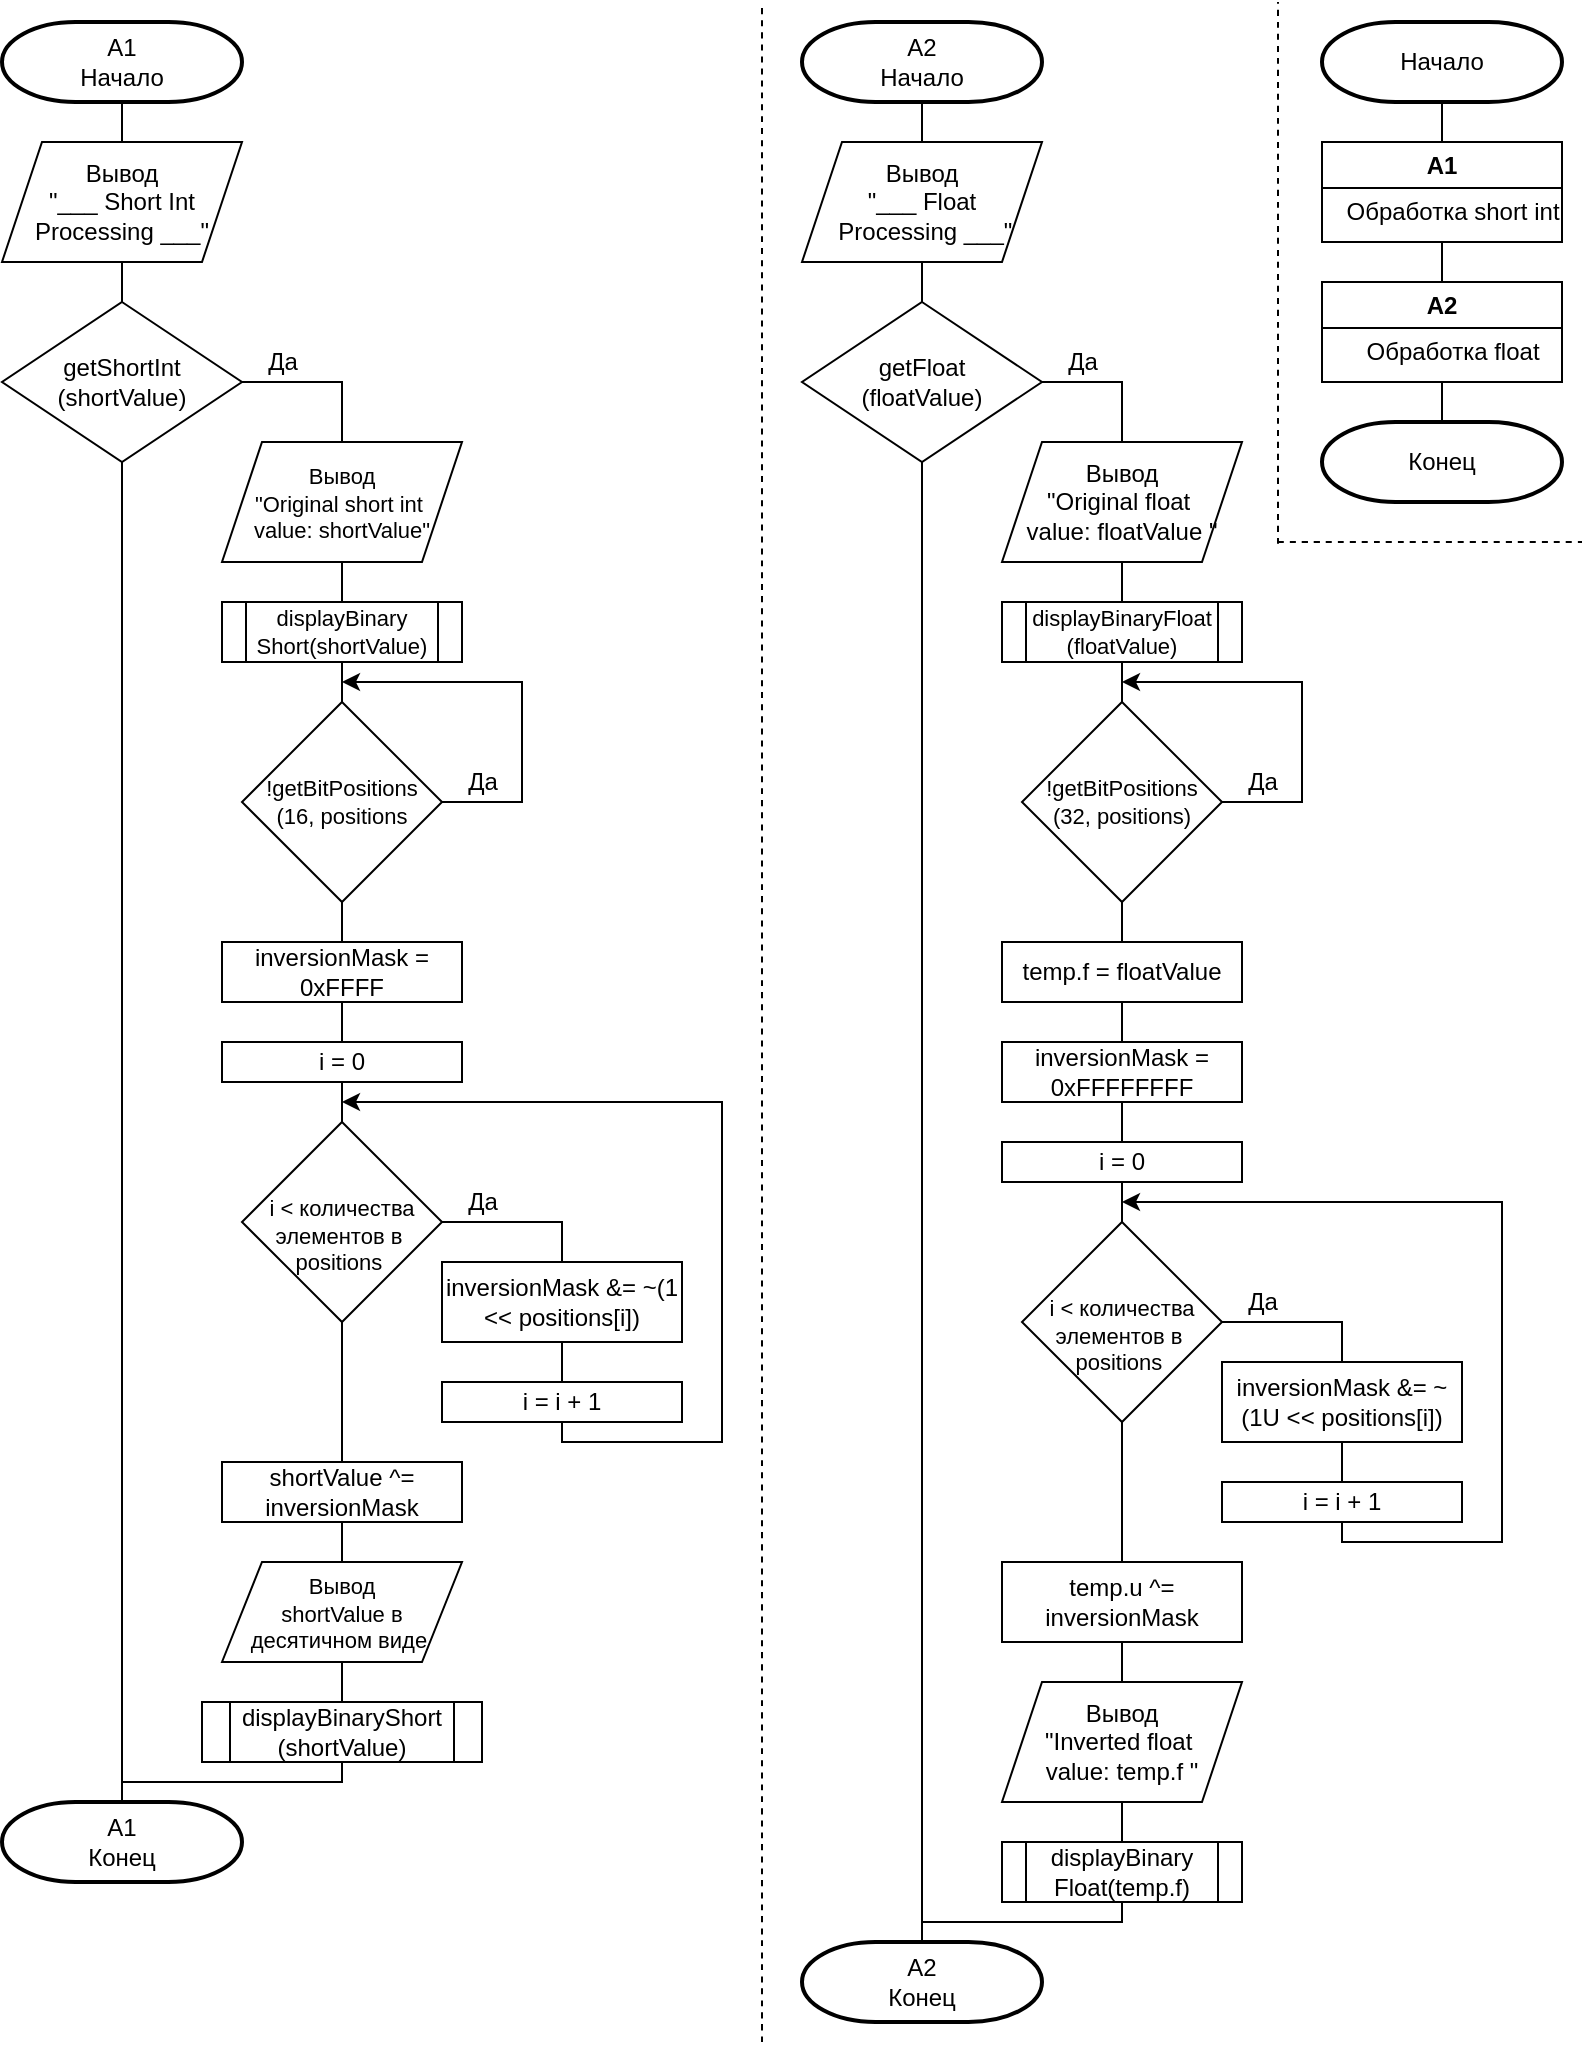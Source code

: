 <mxfile version="24.7.8" pages="4">
  <diagram id="XM8UKDTR9AWFMEx-WdQu" name="Main">
    <mxGraphModel dx="329" dy="7532" grid="1" gridSize="10" guides="1" tooltips="1" connect="1" arrows="1" fold="1" page="1" pageScale="1" pageWidth="827" pageHeight="1169" background="none" math="0" shadow="0">
      <root>
        <mxCell id="0" />
        <mxCell id="1" parent="0" />
        <mxCell id="2dJXmuTN4804VReblY5P-1" value="" style="endArrow=none;html=1;rounded=0;exitX=0.5;exitY=0;exitDx=0;exitDy=0;entryX=0.5;entryY=1;entryDx=0;entryDy=0;entryPerimeter=0;" parent="1" source="2dJXmuTN4804VReblY5P-35" target="2dJXmuTN4804VReblY5P-76" edge="1">
          <mxGeometry width="50" height="50" relative="1" as="geometry">
            <mxPoint x="739.0" y="-6920" as="sourcePoint" />
            <mxPoint x="739" y="-6960" as="targetPoint" />
          </mxGeometry>
        </mxCell>
        <mxCell id="2dJXmuTN4804VReblY5P-2" value="Вывод&lt;div&gt;&quot;___ Short Int Processing ___&quot;&lt;br&gt;&lt;/div&gt;" style="shape=parallelogram;perimeter=parallelogramPerimeter;whiteSpace=wrap;html=1;fixedSize=1;" parent="1" vertex="1">
          <mxGeometry x="20" y="-6940" width="120" height="60" as="geometry" />
        </mxCell>
        <mxCell id="2dJXmuTN4804VReblY5P-3" value="getShortInt&lt;div&gt;(shortValue)&lt;/div&gt;" style="rhombus;whiteSpace=wrap;html=1;" parent="1" vertex="1">
          <mxGeometry x="20" y="-6860" width="120" height="80" as="geometry" />
        </mxCell>
        <mxCell id="2dJXmuTN4804VReblY5P-4" value="" style="endArrow=none;html=1;rounded=0;entryX=0.5;entryY=1;entryDx=0;entryDy=0;exitX=0.5;exitY=0;exitDx=0;exitDy=0;" parent="1" source="2dJXmuTN4804VReblY5P-3" target="2dJXmuTN4804VReblY5P-2" edge="1">
          <mxGeometry width="50" height="50" relative="1" as="geometry">
            <mxPoint x="39" y="-6820" as="sourcePoint" />
            <mxPoint x="89" y="-6870" as="targetPoint" />
          </mxGeometry>
        </mxCell>
        <mxCell id="2dJXmuTN4804VReblY5P-5" value="" style="endArrow=none;html=1;rounded=0;exitX=1;exitY=0.5;exitDx=0;exitDy=0;entryX=0.5;entryY=0;entryDx=0;entryDy=0;" parent="1" source="2dJXmuTN4804VReblY5P-3" target="2dJXmuTN4804VReblY5P-7" edge="1">
          <mxGeometry width="50" height="50" relative="1" as="geometry">
            <mxPoint x="99" y="-6840" as="sourcePoint" />
            <mxPoint x="189" y="-6810" as="targetPoint" />
            <Array as="points">
              <mxPoint x="190" y="-6820" />
            </Array>
          </mxGeometry>
        </mxCell>
        <mxCell id="2dJXmuTN4804VReblY5P-6" value="Да" style="text;html=1;align=center;verticalAlign=middle;resizable=0;points=[];autosize=1;strokeColor=none;fillColor=none;" parent="1" vertex="1">
          <mxGeometry x="140" y="-6845" width="40" height="30" as="geometry" />
        </mxCell>
        <mxCell id="2dJXmuTN4804VReblY5P-7" value="&lt;font style=&quot;font-size: 11px;&quot;&gt;Вывод&lt;/font&gt;&lt;div style=&quot;font-size: 11px;&quot;&gt;&lt;font style=&quot;font-size: 11px;&quot;&gt;&quot;Original short int&amp;nbsp;&lt;/font&gt;&lt;/div&gt;&lt;div style=&quot;font-size: 11px;&quot;&gt;&lt;font style=&quot;font-size: 11px;&quot;&gt;value: shortValue&lt;span style=&quot;background-color: initial;&quot;&gt;&quot;&lt;/span&gt;&lt;/font&gt;&lt;br&gt;&lt;/div&gt;" style="shape=parallelogram;perimeter=parallelogramPerimeter;whiteSpace=wrap;html=1;fixedSize=1;" parent="1" vertex="1">
          <mxGeometry x="130" y="-6790" width="120" height="60" as="geometry" />
        </mxCell>
        <mxCell id="2dJXmuTN4804VReblY5P-8" value="displayBinary&lt;div style=&quot;font-size: 11px;&quot;&gt;Short(shortValue)&lt;/div&gt;" style="shape=process;whiteSpace=wrap;html=1;backgroundOutline=1;fontSize=11;" parent="1" vertex="1">
          <mxGeometry x="130" y="-6710" width="120" height="30" as="geometry" />
        </mxCell>
        <mxCell id="2dJXmuTN4804VReblY5P-9" value="" style="endArrow=none;html=1;rounded=0;exitX=0.5;exitY=1;exitDx=0;exitDy=0;entryX=0.5;entryY=0;entryDx=0;entryDy=0;" parent="1" source="2dJXmuTN4804VReblY5P-7" target="2dJXmuTN4804VReblY5P-8" edge="1">
          <mxGeometry width="50" height="50" relative="1" as="geometry">
            <mxPoint x="129" y="-6790" as="sourcePoint" />
            <mxPoint x="179" y="-6840" as="targetPoint" />
          </mxGeometry>
        </mxCell>
        <mxCell id="2dJXmuTN4804VReblY5P-10" value="!getBitPositions&lt;div style=&quot;font-size: 11px;&quot;&gt;(16, positions&lt;br style=&quot;font-size: 11px;&quot;&gt;&lt;/div&gt;" style="rhombus;whiteSpace=wrap;html=1;fontSize=11;" parent="1" vertex="1">
          <mxGeometry x="140" y="-6660" width="100" height="100" as="geometry" />
        </mxCell>
        <mxCell id="2dJXmuTN4804VReblY5P-11" value="" style="endArrow=none;html=1;rounded=0;exitX=0.5;exitY=1;exitDx=0;exitDy=0;entryX=0.5;entryY=0;entryDx=0;entryDy=0;" parent="1" source="2dJXmuTN4804VReblY5P-8" target="2dJXmuTN4804VReblY5P-10" edge="1">
          <mxGeometry width="50" height="50" relative="1" as="geometry">
            <mxPoint x="159" y="-6650" as="sourcePoint" />
            <mxPoint x="209" y="-6700" as="targetPoint" />
          </mxGeometry>
        </mxCell>
        <mxCell id="2dJXmuTN4804VReblY5P-12" value="" style="endArrow=classic;html=1;rounded=0;exitX=1;exitY=0.5;exitDx=0;exitDy=0;endFill=1;" parent="1" source="2dJXmuTN4804VReblY5P-10" edge="1">
          <mxGeometry width="50" height="50" relative="1" as="geometry">
            <mxPoint x="189" y="-6590" as="sourcePoint" />
            <mxPoint x="190" y="-6670" as="targetPoint" />
            <Array as="points">
              <mxPoint x="280" y="-6610" />
              <mxPoint x="280" y="-6670" />
            </Array>
          </mxGeometry>
        </mxCell>
        <mxCell id="2dJXmuTN4804VReblY5P-13" value="Да" style="text;html=1;align=center;verticalAlign=middle;resizable=0;points=[];autosize=1;strokeColor=none;fillColor=none;" parent="1" vertex="1">
          <mxGeometry x="240" y="-6635" width="40" height="30" as="geometry" />
        </mxCell>
        <mxCell id="2dJXmuTN4804VReblY5P-14" value="inversionMask = 0xFFFF" style="rounded=0;whiteSpace=wrap;html=1;" parent="1" vertex="1">
          <mxGeometry x="130" y="-6540" width="120" height="30" as="geometry" />
        </mxCell>
        <mxCell id="2dJXmuTN4804VReblY5P-15" value="" style="endArrow=none;html=1;rounded=0;exitX=0.5;exitY=1;exitDx=0;exitDy=0;entryX=0.5;entryY=0;entryDx=0;entryDy=0;" parent="1" source="2dJXmuTN4804VReblY5P-10" target="2dJXmuTN4804VReblY5P-14" edge="1">
          <mxGeometry width="50" height="50" relative="1" as="geometry">
            <mxPoint x="169" y="-6530" as="sourcePoint" />
            <mxPoint x="219" y="-6580" as="targetPoint" />
          </mxGeometry>
        </mxCell>
        <mxCell id="2dJXmuTN4804VReblY5P-16" value="i = 0" style="rounded=0;whiteSpace=wrap;html=1;" parent="1" vertex="1">
          <mxGeometry x="130" y="-6490" width="120" height="20" as="geometry" />
        </mxCell>
        <mxCell id="2dJXmuTN4804VReblY5P-17" value="" style="endArrow=none;html=1;rounded=0;exitX=0.5;exitY=1;exitDx=0;exitDy=0;entryX=0.5;entryY=0;entryDx=0;entryDy=0;" parent="1" source="2dJXmuTN4804VReblY5P-14" target="2dJXmuTN4804VReblY5P-16" edge="1">
          <mxGeometry width="50" height="50" relative="1" as="geometry">
            <mxPoint x="199" y="-6520" as="sourcePoint" />
            <mxPoint x="199" y="-6500" as="targetPoint" />
          </mxGeometry>
        </mxCell>
        <mxCell id="2dJXmuTN4804VReblY5P-18" value="&lt;div style=&quot;font-size: 11px;&quot;&gt;&lt;br style=&quot;font-size: 11px;&quot;&gt;&lt;/div&gt;&lt;div style=&quot;font-size: 11px;&quot;&gt;i &amp;lt; количества элементов в&amp;nbsp;&lt;/div&gt;&lt;div style=&quot;font-size: 11px;&quot;&gt;positions&amp;nbsp;&lt;/div&gt;" style="rhombus;whiteSpace=wrap;html=1;fontSize=11;" parent="1" vertex="1">
          <mxGeometry x="140" y="-6450" width="100" height="100" as="geometry" />
        </mxCell>
        <mxCell id="2dJXmuTN4804VReblY5P-19" value="" style="endArrow=none;html=1;rounded=0;exitX=0.5;exitY=1;exitDx=0;exitDy=0;entryX=0.5;entryY=0;entryDx=0;entryDy=0;" parent="1" source="2dJXmuTN4804VReblY5P-16" target="2dJXmuTN4804VReblY5P-18" edge="1">
          <mxGeometry width="50" height="50" relative="1" as="geometry">
            <mxPoint x="209" y="-6420" as="sourcePoint" />
            <mxPoint x="259" y="-6470" as="targetPoint" />
          </mxGeometry>
        </mxCell>
        <mxCell id="2dJXmuTN4804VReblY5P-20" value="" style="endArrow=none;html=1;rounded=0;exitX=1;exitY=0.5;exitDx=0;exitDy=0;entryX=0.5;entryY=0;entryDx=0;entryDy=0;" parent="1" source="2dJXmuTN4804VReblY5P-18" target="2dJXmuTN4804VReblY5P-22" edge="1">
          <mxGeometry width="50" height="50" relative="1" as="geometry">
            <mxPoint x="209" y="-6340" as="sourcePoint" />
            <mxPoint x="279" y="-6300" as="targetPoint" />
            <Array as="points">
              <mxPoint x="300" y="-6400" />
            </Array>
          </mxGeometry>
        </mxCell>
        <mxCell id="2dJXmuTN4804VReblY5P-21" value="Да" style="text;html=1;align=center;verticalAlign=middle;resizable=0;points=[];autosize=1;strokeColor=none;fillColor=none;" parent="1" vertex="1">
          <mxGeometry x="240" y="-6425" width="40" height="30" as="geometry" />
        </mxCell>
        <mxCell id="2dJXmuTN4804VReblY5P-22" value="inversionMask &amp;amp;= ~(1 &amp;lt;&amp;lt; positions[i])" style="rounded=0;whiteSpace=wrap;html=1;" parent="1" vertex="1">
          <mxGeometry x="240" y="-6380" width="120" height="40" as="geometry" />
        </mxCell>
        <mxCell id="2dJXmuTN4804VReblY5P-23" value="i = i + 1" style="rounded=0;whiteSpace=wrap;html=1;" parent="1" vertex="1">
          <mxGeometry x="240" y="-6320" width="120" height="20" as="geometry" />
        </mxCell>
        <mxCell id="2dJXmuTN4804VReblY5P-24" value="" style="endArrow=none;html=1;rounded=0;exitX=0.5;exitY=1;exitDx=0;exitDy=0;entryX=0.5;entryY=0;entryDx=0;entryDy=0;" parent="1" source="2dJXmuTN4804VReblY5P-22" target="2dJXmuTN4804VReblY5P-23" edge="1">
          <mxGeometry width="50" height="50" relative="1" as="geometry">
            <mxPoint x="259" y="-6330" as="sourcePoint" />
            <mxPoint x="309" y="-6380" as="targetPoint" />
          </mxGeometry>
        </mxCell>
        <mxCell id="2dJXmuTN4804VReblY5P-25" value="" style="endArrow=classic;html=1;rounded=0;exitX=0.5;exitY=1;exitDx=0;exitDy=0;endFill=1;" parent="1" source="2dJXmuTN4804VReblY5P-23" edge="1">
          <mxGeometry width="50" height="50" relative="1" as="geometry">
            <mxPoint x="259" y="-6330" as="sourcePoint" />
            <mxPoint x="190" y="-6460" as="targetPoint" />
            <Array as="points">
              <mxPoint x="300" y="-6290" />
              <mxPoint x="380" y="-6290" />
              <mxPoint x="380" y="-6460" />
            </Array>
          </mxGeometry>
        </mxCell>
        <mxCell id="2dJXmuTN4804VReblY5P-26" value="" style="endArrow=none;html=1;rounded=0;entryX=0.5;entryY=1;entryDx=0;entryDy=0;exitX=0.5;exitY=0;exitDx=0;exitDy=0;" parent="1" source="2dJXmuTN4804VReblY5P-27" target="2dJXmuTN4804VReblY5P-18" edge="1">
          <mxGeometry width="50" height="50" relative="1" as="geometry">
            <mxPoint x="189" y="-6100" as="sourcePoint" />
            <mxPoint x="299" y="-6310" as="targetPoint" />
          </mxGeometry>
        </mxCell>
        <mxCell id="2dJXmuTN4804VReblY5P-27" value="shortValue ^= inversionMask" style="rounded=0;whiteSpace=wrap;html=1;" parent="1" vertex="1">
          <mxGeometry x="130" y="-6280" width="120" height="30" as="geometry" />
        </mxCell>
        <mxCell id="2dJXmuTN4804VReblY5P-28" value="&lt;font style=&quot;font-size: 11px;&quot;&gt;Вывод&lt;/font&gt;&lt;div style=&quot;font-size: 11px;&quot;&gt;&lt;font style=&quot;font-size: 11px;&quot;&gt;shortValue в десятичном виде&amp;nbsp;&lt;/font&gt;&lt;/div&gt;" style="shape=parallelogram;perimeter=parallelogramPerimeter;whiteSpace=wrap;html=1;fixedSize=1;spacingLeft=4;spacingRight=4;" parent="1" vertex="1">
          <mxGeometry x="130" y="-6230" width="120" height="50" as="geometry" />
        </mxCell>
        <mxCell id="2dJXmuTN4804VReblY5P-29" value="" style="endArrow=none;html=1;rounded=0;exitX=0.5;exitY=1;exitDx=0;exitDy=0;entryX=0.5;entryY=0;entryDx=0;entryDy=0;" parent="1" source="2dJXmuTN4804VReblY5P-27" target="2dJXmuTN4804VReblY5P-28" edge="1">
          <mxGeometry width="50" height="50" relative="1" as="geometry">
            <mxPoint x="189" y="-6030" as="sourcePoint" />
            <mxPoint x="299" y="-6190" as="targetPoint" />
          </mxGeometry>
        </mxCell>
        <mxCell id="2dJXmuTN4804VReblY5P-30" value="displayBinaryShort&lt;div&gt;(shortValue)&lt;/div&gt;" style="shape=process;whiteSpace=wrap;html=1;backgroundOutline=1;" parent="1" vertex="1">
          <mxGeometry x="120" y="-6160" width="140" height="30" as="geometry" />
        </mxCell>
        <mxCell id="2dJXmuTN4804VReblY5P-31" value="" style="endArrow=none;html=1;rounded=0;exitX=0.5;exitY=1;exitDx=0;exitDy=0;entryX=0.5;entryY=0;entryDx=0;entryDy=0;" parent="1" source="2dJXmuTN4804VReblY5P-28" target="2dJXmuTN4804VReblY5P-30" edge="1">
          <mxGeometry width="50" height="50" relative="1" as="geometry">
            <mxPoint x="189" y="-6010" as="sourcePoint" />
            <mxPoint x="239" y="-6060" as="targetPoint" />
          </mxGeometry>
        </mxCell>
        <mxCell id="2dJXmuTN4804VReblY5P-32" value="" style="endArrow=none;html=1;rounded=0;entryX=0.5;entryY=1;entryDx=0;entryDy=0;exitX=0.5;exitY=0;exitDx=0;exitDy=0;entryPerimeter=0;" parent="1" source="2dJXmuTN4804VReblY5P-2" target="2dJXmuTN4804VReblY5P-78" edge="1">
          <mxGeometry width="50" height="50" relative="1" as="geometry">
            <mxPoint x="29" y="-6800" as="sourcePoint" />
            <mxPoint x="79" y="-6960" as="targetPoint" />
          </mxGeometry>
        </mxCell>
        <mxCell id="2dJXmuTN4804VReblY5P-33" value="" style="endArrow=none;html=1;rounded=0;entryX=0.5;entryY=1;entryDx=0;entryDy=0;exitX=0.5;exitY=0;exitDx=0;exitDy=0;exitPerimeter=0;" parent="1" source="2dJXmuTN4804VReblY5P-79" target="2dJXmuTN4804VReblY5P-3" edge="1">
          <mxGeometry width="50" height="50" relative="1" as="geometry">
            <mxPoint x="79" y="-6100" as="sourcePoint" />
            <mxPoint x="139" y="-6500" as="targetPoint" />
          </mxGeometry>
        </mxCell>
        <mxCell id="2dJXmuTN4804VReblY5P-34" value="" style="endArrow=none;html=1;rounded=0;exitX=0.5;exitY=1;exitDx=0;exitDy=0;" parent="1" source="2dJXmuTN4804VReblY5P-30" edge="1">
          <mxGeometry width="50" height="50" relative="1" as="geometry">
            <mxPoint x="79" y="-5960" as="sourcePoint" />
            <mxPoint x="80" y="-6120" as="targetPoint" />
            <Array as="points">
              <mxPoint x="190" y="-6120" />
            </Array>
          </mxGeometry>
        </mxCell>
        <mxCell id="2dJXmuTN4804VReblY5P-35" value="А1" style="swimlane;whiteSpace=wrap;html=1;" parent="1" vertex="1">
          <mxGeometry x="680" y="-6940" width="120" height="50" as="geometry" />
        </mxCell>
        <mxCell id="2dJXmuTN4804VReblY5P-36" value="Обработка&amp;nbsp;short int" style="text;html=1;align=center;verticalAlign=middle;resizable=0;points=[];autosize=1;strokeColor=none;fillColor=none;" parent="2dJXmuTN4804VReblY5P-35" vertex="1">
          <mxGeometry y="20" width="130" height="30" as="geometry" />
        </mxCell>
        <mxCell id="2dJXmuTN4804VReblY5P-37" value="А2" style="swimlane;whiteSpace=wrap;html=1;startSize=23;" parent="1" vertex="1">
          <mxGeometry x="680" y="-6870" width="120" height="50" as="geometry" />
        </mxCell>
        <mxCell id="2dJXmuTN4804VReblY5P-38" value="Обработка&amp;nbsp;float" style="text;html=1;align=center;verticalAlign=middle;resizable=0;points=[];autosize=1;strokeColor=none;fillColor=none;" parent="2dJXmuTN4804VReblY5P-37" vertex="1">
          <mxGeometry x="10" y="20" width="110" height="30" as="geometry" />
        </mxCell>
        <mxCell id="2dJXmuTN4804VReblY5P-39" value="" style="endArrow=none;html=1;rounded=0;entryX=0.5;entryY=1;entryDx=0;entryDy=0;exitX=0.5;exitY=0;exitDx=0;exitDy=0;" parent="1" source="2dJXmuTN4804VReblY5P-37" target="2dJXmuTN4804VReblY5P-35" edge="1">
          <mxGeometry width="50" height="50" relative="1" as="geometry">
            <mxPoint x="749" y="-6920" as="sourcePoint" />
            <mxPoint x="749" y="-6940" as="targetPoint" />
          </mxGeometry>
        </mxCell>
        <mxCell id="2dJXmuTN4804VReblY5P-40" value="" style="endArrow=none;html=1;rounded=0;entryX=0.5;entryY=0;entryDx=0;entryDy=0;exitX=0.5;exitY=1;exitDx=0;exitDy=0;entryPerimeter=0;" parent="1" source="2dJXmuTN4804VReblY5P-37" target="2dJXmuTN4804VReblY5P-77" edge="1">
          <mxGeometry width="50" height="50" relative="1" as="geometry">
            <mxPoint x="739" y="-6730" as="sourcePoint" />
            <mxPoint x="739" y="-6800" as="targetPoint" />
          </mxGeometry>
        </mxCell>
        <mxCell id="2dJXmuTN4804VReblY5P-41" value="Вывод&lt;div&gt;&quot;___ Float&lt;/div&gt;&lt;div&gt;&amp;nbsp;Processing ___&quot;&lt;br&gt;&lt;/div&gt;" style="shape=parallelogram;perimeter=parallelogramPerimeter;whiteSpace=wrap;html=1;fixedSize=1;" parent="1" vertex="1">
          <mxGeometry x="420" y="-6940" width="120" height="60" as="geometry" />
        </mxCell>
        <mxCell id="2dJXmuTN4804VReblY5P-42" value="" style="endArrow=none;html=1;rounded=0;entryX=0.5;entryY=1;entryDx=0;entryDy=0;exitX=0.5;exitY=0;exitDx=0;exitDy=0;entryPerimeter=0;" parent="1" source="2dJXmuTN4804VReblY5P-41" target="2dJXmuTN4804VReblY5P-80" edge="1">
          <mxGeometry width="50" height="50" relative="1" as="geometry">
            <mxPoint x="429" y="-6880" as="sourcePoint" />
            <mxPoint x="479" y="-6960" as="targetPoint" />
          </mxGeometry>
        </mxCell>
        <mxCell id="2dJXmuTN4804VReblY5P-43" value="getFloat&lt;div&gt;(floatValue)&lt;/div&gt;" style="rhombus;whiteSpace=wrap;html=1;" parent="1" vertex="1">
          <mxGeometry x="420" y="-6860" width="120" height="80" as="geometry" />
        </mxCell>
        <mxCell id="2dJXmuTN4804VReblY5P-44" value="" style="endArrow=none;html=1;rounded=0;entryX=0.5;entryY=1;entryDx=0;entryDy=0;exitX=0.5;exitY=0;exitDx=0;exitDy=0;" parent="1" source="2dJXmuTN4804VReblY5P-43" target="2dJXmuTN4804VReblY5P-41" edge="1">
          <mxGeometry width="50" height="50" relative="1" as="geometry">
            <mxPoint x="489" y="-6760" as="sourcePoint" />
            <mxPoint x="539" y="-6810" as="targetPoint" />
          </mxGeometry>
        </mxCell>
        <mxCell id="2dJXmuTN4804VReblY5P-45" value="" style="endArrow=none;html=1;rounded=0;exitX=1;exitY=0.5;exitDx=0;exitDy=0;entryX=0.5;entryY=0;entryDx=0;entryDy=0;" parent="1" source="2dJXmuTN4804VReblY5P-43" target="2dJXmuTN4804VReblY5P-47" edge="1">
          <mxGeometry width="50" height="50" relative="1" as="geometry">
            <mxPoint x="519" y="-6820" as="sourcePoint" />
            <mxPoint x="579" y="-6820" as="targetPoint" />
            <Array as="points">
              <mxPoint x="580" y="-6820" />
            </Array>
          </mxGeometry>
        </mxCell>
        <mxCell id="2dJXmuTN4804VReblY5P-46" value="Да" style="text;html=1;align=center;verticalAlign=middle;resizable=0;points=[];autosize=1;strokeColor=none;fillColor=none;" parent="1" vertex="1">
          <mxGeometry x="540" y="-6845" width="40" height="30" as="geometry" />
        </mxCell>
        <mxCell id="2dJXmuTN4804VReblY5P-47" value="Вывод&lt;div&gt;&quot;Original float&amp;nbsp;&lt;/div&gt;&lt;div&gt;value: floatValue&amp;nbsp;&lt;span style=&quot;background-color: initial;&quot;&gt;&quot;&lt;/span&gt;&lt;br&gt;&lt;/div&gt;" style="shape=parallelogram;perimeter=parallelogramPerimeter;whiteSpace=wrap;html=1;fixedSize=1;" parent="1" vertex="1">
          <mxGeometry x="520" y="-6790" width="120" height="60" as="geometry" />
        </mxCell>
        <mxCell id="2dJXmuTN4804VReblY5P-48" value="displayBinaryFloat&lt;div style=&quot;font-size: 11px;&quot;&gt;(floatValue)&lt;/div&gt;" style="shape=process;whiteSpace=wrap;html=1;backgroundOutline=1;fontSize=11;" parent="1" vertex="1">
          <mxGeometry x="520" y="-6710" width="120" height="30" as="geometry" />
        </mxCell>
        <mxCell id="2dJXmuTN4804VReblY5P-49" value="" style="endArrow=none;html=1;rounded=0;exitX=0.5;exitY=1;exitDx=0;exitDy=0;entryX=0.5;entryY=0;entryDx=0;entryDy=0;" parent="1" source="2dJXmuTN4804VReblY5P-47" target="2dJXmuTN4804VReblY5P-48" edge="1">
          <mxGeometry width="50" height="50" relative="1" as="geometry">
            <mxPoint x="509" y="-6730" as="sourcePoint" />
            <mxPoint x="559" y="-6780" as="targetPoint" />
          </mxGeometry>
        </mxCell>
        <mxCell id="2dJXmuTN4804VReblY5P-50" value="&lt;div style=&quot;font-size: 11px;&quot;&gt;&lt;font style=&quot;font-size: 11px;&quot;&gt;!getBitPositions&lt;/font&gt;&lt;/div&gt;&lt;div style=&quot;font-size: 11px;&quot;&gt;&lt;font style=&quot;font-size: 11px;&quot;&gt;(32, positions)&lt;/font&gt;&lt;br&gt;&lt;/div&gt;" style="rhombus;whiteSpace=wrap;html=1;" parent="1" vertex="1">
          <mxGeometry x="530" y="-6660" width="100" height="100" as="geometry" />
        </mxCell>
        <mxCell id="2dJXmuTN4804VReblY5P-51" value="" style="endArrow=none;html=1;rounded=0;exitX=0.5;exitY=1;exitDx=0;exitDy=0;entryX=0.5;entryY=0;entryDx=0;entryDy=0;" parent="1" source="2dJXmuTN4804VReblY5P-48" target="2dJXmuTN4804VReblY5P-50" edge="1">
          <mxGeometry width="50" height="50" relative="1" as="geometry">
            <mxPoint x="579" y="-6660" as="sourcePoint" />
            <mxPoint x="599" y="-6708" as="targetPoint" />
          </mxGeometry>
        </mxCell>
        <mxCell id="2dJXmuTN4804VReblY5P-52" value="" style="endArrow=classic;html=1;rounded=0;exitX=1;exitY=0.5;exitDx=0;exitDy=0;endFill=1;" parent="1" source="2dJXmuTN4804VReblY5P-50" edge="1">
          <mxGeometry width="50" height="50" relative="1" as="geometry">
            <mxPoint x="579" y="-6598" as="sourcePoint" />
            <mxPoint x="580" y="-6670" as="targetPoint" />
            <Array as="points">
              <mxPoint x="670" y="-6610" />
              <mxPoint x="670" y="-6670" />
            </Array>
          </mxGeometry>
        </mxCell>
        <mxCell id="2dJXmuTN4804VReblY5P-53" value="Да" style="text;html=1;align=center;verticalAlign=middle;resizable=0;points=[];autosize=1;strokeColor=none;fillColor=none;" parent="1" vertex="1">
          <mxGeometry x="630" y="-6635" width="40" height="30" as="geometry" />
        </mxCell>
        <mxCell id="2dJXmuTN4804VReblY5P-54" value="" style="endArrow=none;html=1;rounded=0;exitX=0.5;exitY=1;exitDx=0;exitDy=0;entryX=0.5;entryY=0;entryDx=0;entryDy=0;" parent="1" source="2dJXmuTN4804VReblY5P-50" edge="1" target="2dJXmuTN4804VReblY5P-56">
          <mxGeometry width="50" height="50" relative="1" as="geometry">
            <mxPoint x="559" y="-6538" as="sourcePoint" />
            <mxPoint x="579" y="-6518" as="targetPoint" />
          </mxGeometry>
        </mxCell>
        <mxCell id="2dJXmuTN4804VReblY5P-55" value="inversionMask = 0xFFFFFFFF" style="rounded=0;whiteSpace=wrap;html=1;" parent="1" vertex="1">
          <mxGeometry x="520" y="-6490" width="120" height="30" as="geometry" />
        </mxCell>
        <mxCell id="2dJXmuTN4804VReblY5P-56" value="temp.f = floatValue" style="rounded=0;whiteSpace=wrap;html=1;" parent="1" vertex="1">
          <mxGeometry x="520" y="-6540" width="120" height="30" as="geometry" />
        </mxCell>
        <mxCell id="2dJXmuTN4804VReblY5P-57" value="" style="endArrow=none;html=1;rounded=0;exitX=0.5;exitY=1;exitDx=0;exitDy=0;entryX=0.5;entryY=0;entryDx=0;entryDy=0;" parent="1" source="2dJXmuTN4804VReblY5P-56" target="2dJXmuTN4804VReblY5P-55" edge="1">
          <mxGeometry width="50" height="50" relative="1" as="geometry">
            <mxPoint x="439" y="-6520" as="sourcePoint" />
            <mxPoint x="489" y="-6570" as="targetPoint" />
          </mxGeometry>
        </mxCell>
        <mxCell id="2dJXmuTN4804VReblY5P-58" value="i = 0" style="rounded=0;whiteSpace=wrap;html=1;" parent="1" vertex="1">
          <mxGeometry x="520" y="-6440" width="120" height="20" as="geometry" />
        </mxCell>
        <mxCell id="2dJXmuTN4804VReblY5P-59" value="&lt;div style=&quot;font-size: 11px;&quot;&gt;&lt;br style=&quot;font-size: 11px;&quot;&gt;&lt;/div&gt;&lt;div style=&quot;font-size: 11px;&quot;&gt;i &amp;lt; количества элементов в&amp;nbsp;&lt;/div&gt;&lt;div style=&quot;font-size: 11px;&quot;&gt;positions&amp;nbsp;&lt;/div&gt;" style="rhombus;whiteSpace=wrap;html=1;fontSize=11;" parent="1" vertex="1">
          <mxGeometry x="530" y="-6400" width="100" height="100" as="geometry" />
        </mxCell>
        <mxCell id="2dJXmuTN4804VReblY5P-60" value="" style="endArrow=none;html=1;rounded=0;exitX=0.5;exitY=1;exitDx=0;exitDy=0;entryX=0.5;entryY=0;entryDx=0;entryDy=0;" parent="1" source="2dJXmuTN4804VReblY5P-58" target="2dJXmuTN4804VReblY5P-59" edge="1">
          <mxGeometry width="50" height="50" relative="1" as="geometry">
            <mxPoint x="599" y="-6350" as="sourcePoint" />
            <mxPoint x="649" y="-6400" as="targetPoint" />
          </mxGeometry>
        </mxCell>
        <mxCell id="2dJXmuTN4804VReblY5P-61" value="" style="endArrow=none;html=1;rounded=0;exitX=1;exitY=0.5;exitDx=0;exitDy=0;entryX=0.5;entryY=0;entryDx=0;entryDy=0;" parent="1" source="2dJXmuTN4804VReblY5P-59" target="2dJXmuTN4804VReblY5P-63" edge="1">
          <mxGeometry width="50" height="50" relative="1" as="geometry">
            <mxPoint x="599" y="-6270" as="sourcePoint" />
            <mxPoint x="689" y="-6220" as="targetPoint" />
            <Array as="points">
              <mxPoint x="690" y="-6350" />
            </Array>
          </mxGeometry>
        </mxCell>
        <mxCell id="2dJXmuTN4804VReblY5P-62" value="Да" style="text;html=1;align=center;verticalAlign=middle;resizable=0;points=[];autosize=1;strokeColor=none;fillColor=none;" parent="1" vertex="1">
          <mxGeometry x="630" y="-6375" width="40" height="30" as="geometry" />
        </mxCell>
        <mxCell id="2dJXmuTN4804VReblY5P-63" value="inversionMask &amp;amp;= ~(1U &amp;lt;&amp;lt; positions[i])" style="rounded=0;whiteSpace=wrap;html=1;" parent="1" vertex="1">
          <mxGeometry x="630" y="-6330" width="120" height="40" as="geometry" />
        </mxCell>
        <mxCell id="2dJXmuTN4804VReblY5P-64" value="i = i + 1" style="rounded=0;whiteSpace=wrap;html=1;" parent="1" vertex="1">
          <mxGeometry x="630" y="-6270" width="120" height="20" as="geometry" />
        </mxCell>
        <mxCell id="2dJXmuTN4804VReblY5P-65" value="" style="endArrow=classic;html=1;rounded=0;exitX=0.5;exitY=1;exitDx=0;exitDy=0;endFill=1;" parent="1" source="2dJXmuTN4804VReblY5P-64" edge="1">
          <mxGeometry width="50" height="50" relative="1" as="geometry">
            <mxPoint x="649" y="-6260" as="sourcePoint" />
            <mxPoint x="580" y="-6410" as="targetPoint" />
            <Array as="points">
              <mxPoint x="690" y="-6240" />
              <mxPoint x="770" y="-6240" />
              <mxPoint x="770" y="-6410" />
            </Array>
          </mxGeometry>
        </mxCell>
        <mxCell id="2dJXmuTN4804VReblY5P-66" value="" style="endArrow=none;html=1;rounded=0;exitX=0.5;exitY=1;exitDx=0;exitDy=0;entryX=0.5;entryY=0;entryDx=0;entryDy=0;" parent="1" source="2dJXmuTN4804VReblY5P-55" target="2dJXmuTN4804VReblY5P-58" edge="1">
          <mxGeometry width="50" height="50" relative="1" as="geometry">
            <mxPoint x="369" y="-6430" as="sourcePoint" />
            <mxPoint x="419" y="-6480" as="targetPoint" />
          </mxGeometry>
        </mxCell>
        <mxCell id="2dJXmuTN4804VReblY5P-67" value="" style="endArrow=none;html=1;rounded=0;entryX=0.5;entryY=1;entryDx=0;entryDy=0;exitX=0.5;exitY=0;exitDx=0;exitDy=0;" parent="1" source="2dJXmuTN4804VReblY5P-64" target="2dJXmuTN4804VReblY5P-63" edge="1">
          <mxGeometry width="50" height="50" relative="1" as="geometry">
            <mxPoint x="789" y="-6050" as="sourcePoint" />
            <mxPoint x="689" y="-6120" as="targetPoint" />
          </mxGeometry>
        </mxCell>
        <mxCell id="2dJXmuTN4804VReblY5P-68" value="" style="endArrow=none;html=1;rounded=0;entryX=0.5;entryY=1;entryDx=0;entryDy=0;exitX=0.5;exitY=0;exitDx=0;exitDy=0;" parent="1" source="2dJXmuTN4804VReblY5P-69" target="2dJXmuTN4804VReblY5P-59" edge="1">
          <mxGeometry width="50" height="50" relative="1" as="geometry">
            <mxPoint x="579" y="-5950" as="sourcePoint" />
            <mxPoint x="739" y="-6140" as="targetPoint" />
          </mxGeometry>
        </mxCell>
        <mxCell id="2dJXmuTN4804VReblY5P-69" value="temp.u ^= inversionMask" style="rounded=0;whiteSpace=wrap;html=1;" parent="1" vertex="1">
          <mxGeometry x="520" y="-6230" width="120" height="40" as="geometry" />
        </mxCell>
        <mxCell id="2dJXmuTN4804VReblY5P-70" value="" style="endArrow=none;html=1;rounded=0;exitX=0.5;exitY=1;exitDx=0;exitDy=0;entryX=0.5;entryY=0;entryDx=0;entryDy=0;" parent="1" source="2dJXmuTN4804VReblY5P-69" target="2dJXmuTN4804VReblY5P-71" edge="1">
          <mxGeometry width="50" height="50" relative="1" as="geometry">
            <mxPoint x="709" y="-6160" as="sourcePoint" />
            <mxPoint x="579" y="-6060" as="targetPoint" />
          </mxGeometry>
        </mxCell>
        <mxCell id="2dJXmuTN4804VReblY5P-71" value="Вывод&lt;div&gt;&quot;Inverted float&amp;nbsp;&lt;/div&gt;&lt;div&gt;value: temp.f&amp;nbsp;&lt;span style=&quot;background-color: initial;&quot;&gt;&quot;&lt;/span&gt;&lt;br&gt;&lt;/div&gt;" style="shape=parallelogram;perimeter=parallelogramPerimeter;whiteSpace=wrap;html=1;fixedSize=1;" parent="1" vertex="1">
          <mxGeometry x="520" y="-6170" width="120" height="60" as="geometry" />
        </mxCell>
        <mxCell id="2dJXmuTN4804VReblY5P-72" value="displayBinary&lt;div&gt;Float(temp.f)&lt;/div&gt;" style="shape=process;whiteSpace=wrap;html=1;backgroundOutline=1;" parent="1" vertex="1">
          <mxGeometry x="520" y="-6090" width="120" height="30" as="geometry" />
        </mxCell>
        <mxCell id="2dJXmuTN4804VReblY5P-73" value="" style="endArrow=none;html=1;rounded=0;entryX=0.5;entryY=0;entryDx=0;entryDy=0;exitX=0.5;exitY=1;exitDx=0;exitDy=0;" parent="1" source="2dJXmuTN4804VReblY5P-71" target="2dJXmuTN4804VReblY5P-72" edge="1">
          <mxGeometry width="50" height="50" relative="1" as="geometry">
            <mxPoint x="579" y="-5990" as="sourcePoint" />
            <mxPoint x="659" y="-6110" as="targetPoint" />
          </mxGeometry>
        </mxCell>
        <mxCell id="2dJXmuTN4804VReblY5P-74" value="" style="endArrow=none;html=1;rounded=0;entryX=0.5;entryY=1;entryDx=0;entryDy=0;exitX=0.5;exitY=0;exitDx=0;exitDy=0;exitPerimeter=0;" parent="1" source="2dJXmuTN4804VReblY5P-81" target="2dJXmuTN4804VReblY5P-43" edge="1">
          <mxGeometry width="50" height="50" relative="1" as="geometry">
            <mxPoint x="479" y="-6030" as="sourcePoint" />
            <mxPoint x="499" y="-6210" as="targetPoint" />
          </mxGeometry>
        </mxCell>
        <mxCell id="2dJXmuTN4804VReblY5P-75" value="" style="endArrow=none;html=1;rounded=0;exitX=0.5;exitY=1;exitDx=0;exitDy=0;" parent="1" source="2dJXmuTN4804VReblY5P-72" edge="1">
          <mxGeometry width="50" height="50" relative="1" as="geometry">
            <mxPoint x="459" y="-5850" as="sourcePoint" />
            <mxPoint x="480" y="-6050" as="targetPoint" />
            <Array as="points">
              <mxPoint x="580" y="-6050" />
            </Array>
          </mxGeometry>
        </mxCell>
        <mxCell id="2dJXmuTN4804VReblY5P-76" value="Начало" style="strokeWidth=2;html=1;shape=mxgraph.flowchart.terminator;whiteSpace=wrap;" parent="1" vertex="1">
          <mxGeometry x="680" y="-7000" width="120" height="40" as="geometry" />
        </mxCell>
        <mxCell id="2dJXmuTN4804VReblY5P-77" value="Конец" style="strokeWidth=2;html=1;shape=mxgraph.flowchart.terminator;whiteSpace=wrap;" parent="1" vertex="1">
          <mxGeometry x="680" y="-6800" width="120" height="40" as="geometry" />
        </mxCell>
        <mxCell id="2dJXmuTN4804VReblY5P-78" value="&lt;div&gt;A1&lt;/div&gt;Начало" style="strokeWidth=2;html=1;shape=mxgraph.flowchart.terminator;whiteSpace=wrap;" parent="1" vertex="1">
          <mxGeometry x="20" y="-7000" width="120" height="40" as="geometry" />
        </mxCell>
        <mxCell id="2dJXmuTN4804VReblY5P-79" value="A1&lt;div&gt;Конец&lt;/div&gt;" style="strokeWidth=2;html=1;shape=mxgraph.flowchart.terminator;whiteSpace=wrap;" parent="1" vertex="1">
          <mxGeometry x="20" y="-6110" width="120" height="40" as="geometry" />
        </mxCell>
        <mxCell id="2dJXmuTN4804VReblY5P-80" value="&lt;div&gt;A2&lt;/div&gt;Начало" style="strokeWidth=2;html=1;shape=mxgraph.flowchart.terminator;whiteSpace=wrap;" parent="1" vertex="1">
          <mxGeometry x="420" y="-7000" width="120" height="40" as="geometry" />
        </mxCell>
        <mxCell id="2dJXmuTN4804VReblY5P-81" value="A2&lt;div&gt;Конец&lt;/div&gt;" style="strokeWidth=2;html=1;shape=mxgraph.flowchart.terminator;whiteSpace=wrap;" parent="1" vertex="1">
          <mxGeometry x="420" y="-6040" width="120" height="40" as="geometry" />
        </mxCell>
        <mxCell id="2dJXmuTN4804VReblY5P-82" value="" style="endArrow=none;dashed=1;html=1;rounded=0;fontSize=12;startSize=8;endSize=8;curved=1;" parent="1" edge="1">
          <mxGeometry width="50" height="50" relative="1" as="geometry">
            <mxPoint x="400" y="-5990" as="sourcePoint" />
            <mxPoint x="400" y="-7010" as="targetPoint" />
          </mxGeometry>
        </mxCell>
        <mxCell id="2dJXmuTN4804VReblY5P-85" value="" style="endArrow=none;dashed=1;html=1;rounded=0;fontSize=12;startSize=8;endSize=8;curved=1;" parent="1" edge="1">
          <mxGeometry width="50" height="50" relative="1" as="geometry">
            <mxPoint x="658" y="-6739.111" as="sourcePoint" />
            <mxPoint x="658" y="-7010" as="targetPoint" />
          </mxGeometry>
        </mxCell>
        <mxCell id="2dJXmuTN4804VReblY5P-86" value="" style="endArrow=none;dashed=1;html=1;rounded=0;fontSize=12;startSize=8;endSize=8;curved=1;" parent="1" edge="1">
          <mxGeometry width="50" height="50" relative="1" as="geometry">
            <mxPoint x="658" y="-6740" as="sourcePoint" />
            <mxPoint x="810" y="-6740" as="targetPoint" />
          </mxGeometry>
        </mxCell>
      </root>
    </mxGraphModel>
  </diagram>
  <diagram id="Qjy9GZtdOScx-3KWcG2B" name="getBitPosition">
    <mxGraphModel dx="855" dy="7888" grid="1" gridSize="10" guides="1" tooltips="1" connect="1" arrows="1" fold="1" page="1" pageScale="1" pageWidth="827" pageHeight="1169" math="0" shadow="0">
      <root>
        <mxCell id="0" />
        <mxCell id="1" parent="0" />
        <mxCell id="j3S38KcCIO-Qk1ENYR2g-1" value="Не было прерывания?" style="rhombus;whiteSpace=wrap;html=1;fontSize=10;spacingLeft=8;spacingRight=8;spacingBottom=4;" parent="1" vertex="1">
          <mxGeometry x="20" y="-6940" width="120" height="40" as="geometry" />
        </mxCell>
        <mxCell id="j3S38KcCIO-Qk1ENYR2g-3" value="" style="endArrow=none;html=1;rounded=0;exitX=1;exitY=0.5;exitDx=0;exitDy=0;" parent="1" source="j3S38KcCIO-Qk1ENYR2g-1" edge="1">
          <mxGeometry width="50" height="50" relative="1" as="geometry">
            <mxPoint x="130" y="-6860" as="sourcePoint" />
            <mxPoint x="220" y="-6900" as="targetPoint" />
            <Array as="points">
              <mxPoint x="220" y="-6920" />
            </Array>
          </mxGeometry>
        </mxCell>
        <mxCell id="j3S38KcCIO-Qk1ENYR2g-4" value="Да" style="text;html=1;align=center;verticalAlign=middle;resizable=0;points=[];autosize=1;strokeColor=none;fillColor=none;fontSize=12;" parent="1" vertex="1">
          <mxGeometry x="140" y="-6945" width="40" height="30" as="geometry" />
        </mxCell>
        <mxCell id="j3S38KcCIO-Qk1ENYR2g-6" value="" style="endArrow=none;html=1;rounded=0;entryX=0.5;entryY=1;entryDx=0;entryDy=0;" parent="1" edge="1">
          <mxGeometry width="50" height="50" relative="1" as="geometry">
            <mxPoint x="220" y="-6840" as="sourcePoint" />
            <mxPoint x="220" y="-6860" as="targetPoint" />
          </mxGeometry>
        </mxCell>
        <mxCell id="j3S38KcCIO-Qk1ENYR2g-8" value="" style="endArrow=none;html=1;rounded=0;" parent="1" source="y57x7dcSI0rK1LG-4xLs-1" edge="1">
          <mxGeometry width="50" height="50" relative="1" as="geometry">
            <mxPoint x="220.0" y="-6791" as="sourcePoint" />
            <mxPoint x="220" y="-6780" as="targetPoint" />
          </mxGeometry>
        </mxCell>
        <mxCell id="j3S38KcCIO-Qk1ENYR2g-9" value="" style="endArrow=none;html=1;rounded=0;entryX=0.5;entryY=1;entryDx=0;entryDy=0;exitX=0.5;exitY=0;exitDx=0;exitDy=0;exitPerimeter=0;" parent="1" source="j3S38KcCIO-Qk1ENYR2g-43" target="j3S38KcCIO-Qk1ENYR2g-1" edge="1">
          <mxGeometry width="50" height="50" relative="1" as="geometry">
            <mxPoint x="80" y="-5720" as="sourcePoint" />
            <mxPoint x="280" y="-6570" as="targetPoint" />
          </mxGeometry>
        </mxCell>
        <mxCell id="j3S38KcCIO-Qk1ENYR2g-12" value="numBits &amp;lt; 0 ||&lt;div&gt;&amp;nbsp;numBits &amp;gt;&lt;div style=&quot;font-size: 11px;&quot;&gt;&amp;nbsp;maxBits&lt;br style=&quot;font-size: 11px;&quot;&gt;&lt;/div&gt;&lt;/div&gt;" style="rhombus;whiteSpace=wrap;html=1;fontSize=11;spacingTop=13;" parent="1" vertex="1">
          <mxGeometry x="160" y="-6680" width="120" height="80" as="geometry" />
        </mxCell>
        <mxCell id="j3S38KcCIO-Qk1ENYR2g-41" value="getBitPositions&lt;div&gt;Начало&lt;/div&gt;" style="strokeWidth=2;html=1;shape=mxgraph.flowchart.terminator;whiteSpace=wrap;fontSize=12;" parent="1" vertex="1">
          <mxGeometry x="20" y="-7000" width="120" height="40" as="geometry" />
        </mxCell>
        <mxCell id="j3S38KcCIO-Qk1ENYR2g-42" value="" style="endArrow=none;html=1;rounded=0;fontSize=12;startSize=8;endSize=8;curved=1;entryX=0.5;entryY=1;entryDx=0;entryDy=0;entryPerimeter=0;exitX=0.5;exitY=0;exitDx=0;exitDy=0;" parent="1" source="j3S38KcCIO-Qk1ENYR2g-1" target="j3S38KcCIO-Qk1ENYR2g-41" edge="1">
          <mxGeometry width="50" height="50" relative="1" as="geometry">
            <mxPoint x="190" y="-6940" as="sourcePoint" />
            <mxPoint x="190" y="-6960" as="targetPoint" />
          </mxGeometry>
        </mxCell>
        <mxCell id="j3S38KcCIO-Qk1ENYR2g-43" value="&lt;div&gt;getBitPositions&lt;br&gt;&lt;/div&gt;Конец" style="strokeWidth=2;html=1;shape=mxgraph.flowchart.terminator;whiteSpace=wrap;" parent="1" vertex="1">
          <mxGeometry x="20" y="-6040" width="120" height="40" as="geometry" />
        </mxCell>
        <mxCell id="Ac6Rv4lnqvYUzQ7Jq5fB-1" value="numBits != 0?" style="rhombus;whiteSpace=wrap;html=1;" parent="1" vertex="1">
          <mxGeometry x="160" y="-6580" width="120" height="40" as="geometry" />
        </mxCell>
        <mxCell id="Ac6Rv4lnqvYUzQ7Jq5fB-35" value="Вернуть true" style="shape=parallelogram;perimeter=parallelogramPerimeter;whiteSpace=wrap;html=1;fixedSize=1;" parent="1" vertex="1">
          <mxGeometry x="160" y="-6520" width="120" height="40" as="geometry" />
        </mxCell>
        <mxCell id="Ac6Rv4lnqvYUzQ7Jq5fB-37" value="Инициализация потока iss2" style="rounded=0;whiteSpace=wrap;html=1;" parent="1" vertex="1">
          <mxGeometry x="420" y="-6540" width="120" height="40" as="geometry" />
        </mxCell>
        <mxCell id="Ac6Rv4lnqvYUzQ7Jq5fB-39" value="" style="endArrow=none;html=1;rounded=0;exitX=1;exitY=0.5;exitDx=0;exitDy=0;entryX=0.5;entryY=0;entryDx=0;entryDy=0;" parent="1" source="Ac6Rv4lnqvYUzQ7Jq5fB-1" target="Ac6Rv4lnqvYUzQ7Jq5fB-37" edge="1">
          <mxGeometry width="50" height="50" relative="1" as="geometry">
            <mxPoint x="500" y="-6590" as="sourcePoint" />
            <mxPoint x="550" y="-6640" as="targetPoint" />
            <Array as="points">
              <mxPoint x="360" y="-6560" />
              <mxPoint x="480" y="-6560" />
            </Array>
          </mxGeometry>
        </mxCell>
        <mxCell id="y57x7dcSI0rK1LG-4xLs-1" value="Инициализация потока iss" style="rounded=0;whiteSpace=wrap;html=1;" parent="1" vertex="1">
          <mxGeometry x="160" y="-6840" width="120" height="40" as="geometry" />
        </mxCell>
        <mxCell id="x_VrBymSFO1ppnqvG1wF-1" value="&lt;div&gt;Ввод short int&lt;/div&gt;&lt;div&gt;в виде строки&lt;/div&gt;" style="shape=parallelogram;perimeter=parallelogramPerimeter;whiteSpace=wrap;html=1;fixedSize=1;" parent="1" vertex="1">
          <mxGeometry x="160" y="-6900" width="120" height="42" as="geometry" />
        </mxCell>
        <mxCell id="zJmTZkwQgZ0gnG2jxTFA-1" value="&lt;font style=&quot;font-size: 10px;&quot;&gt;&amp;nbsp; &amp;nbsp;Не получилось&amp;nbsp;&lt;/font&gt;&lt;div style=&quot;font-size: 10px;&quot;&gt;&lt;font style=&quot;font-size: 10px;&quot;&gt;&amp;nbsp; &amp;nbsp;извлечь число&amp;nbsp;&lt;/font&gt;&lt;/div&gt;&lt;div style=&quot;font-size: 10px;&quot;&gt;&lt;font style=&quot;font-size: 10px;&quot;&gt;из iss в numBits?&lt;/font&gt;&lt;/div&gt;" style="rhombus;whiteSpace=wrap;html=1;spacingBottom=6;" parent="1" vertex="1">
          <mxGeometry x="160" y="-6780" width="120" height="80" as="geometry" />
        </mxCell>
        <mxCell id="C6BVlq9c_GeuYYyxCa99-1" value="&lt;p style=&quot;line-height: 112%;&quot;&gt;&lt;font style=&quot;font-size: 10px;&quot;&gt;&amp;nbsp; &amp;nbsp; Вывод сообщения о некорректном вводе числа&lt;/font&gt;&lt;/p&gt;" style="shape=parallelogram;perimeter=parallelogramPerimeter;whiteSpace=wrap;html=1;fixedSize=1;" parent="1" vertex="1">
          <mxGeometry x="480" y="-6720" width="120" height="40" as="geometry" />
        </mxCell>
        <mxCell id="C6BVlq9c_GeuYYyxCa99-2" value="Да" style="text;html=1;align=center;verticalAlign=middle;whiteSpace=wrap;rounded=0;" parent="1" vertex="1">
          <mxGeometry x="280" y="-6760" width="40" height="20" as="geometry" />
        </mxCell>
        <mxCell id="C6BVlq9c_GeuYYyxCa99-3" value="" style="endArrow=none;html=1;rounded=0;exitX=1;exitY=0.5;exitDx=0;exitDy=0;entryX=0.5;entryY=0;entryDx=0;entryDy=0;" parent="1" target="C6BVlq9c_GeuYYyxCa99-1" edge="1">
          <mxGeometry width="50" height="50" relative="1" as="geometry">
            <mxPoint x="280" y="-6740" as="sourcePoint" />
            <mxPoint x="460" y="-6820" as="targetPoint" />
            <Array as="points">
              <mxPoint x="540" y="-6740" />
            </Array>
          </mxGeometry>
        </mxCell>
        <mxCell id="wVZM4Lb_0rFwSHhNMBRG-1" value="&lt;font style=&quot;font-size: 10px;&quot;&gt;&amp;nbsp; &amp;nbsp;Не получилось&amp;nbsp;&lt;/font&gt;&lt;div style=&quot;font-size: 10px;&quot;&gt;&lt;font style=&quot;font-size: 10px;&quot;&gt;&amp;nbsp; &amp;nbsp;извлечь число&amp;nbsp;&lt;/font&gt;&lt;/div&gt;&lt;div style=&quot;font-size: 10px;&quot;&gt;&lt;font style=&quot;font-size: 10px;&quot;&gt;из iss2 в pos?&lt;/font&gt;&lt;/div&gt;" style="rhombus;whiteSpace=wrap;html=1;" parent="1" vertex="1">
          <mxGeometry x="420" y="-6480" width="120" height="80" as="geometry" />
        </mxCell>
        <mxCell id="wVZM4Lb_0rFwSHhNMBRG-2" value="&lt;font style=&quot;font-size: 11px;&quot;&gt;pos &amp;gt;= 0 &amp;amp;&amp;amp;&lt;/font&gt;&lt;div style=&quot;font-size: 11px;&quot;&gt;&lt;font style=&quot;font-size: 11px;&quot;&gt;pos &amp;lt; maxBits&lt;/font&gt;&lt;/div&gt;" style="rhombus;whiteSpace=wrap;html=1;" parent="1" vertex="1">
          <mxGeometry x="420" y="-6380" width="120" height="60" as="geometry" />
        </mxCell>
        <mxCell id="wVZM4Lb_0rFwSHhNMBRG-3" value="Вернуть false" style="shape=parallelogram;perimeter=parallelogramPerimeter;whiteSpace=wrap;html=1;fixedSize=1;" parent="1" vertex="1">
          <mxGeometry x="420" y="-6300" width="120" height="40" as="geometry" />
        </mxCell>
        <mxCell id="wVZM4Lb_0rFwSHhNMBRG-6" value="Добавляем pos в positions" style="rounded=0;whiteSpace=wrap;html=1;" parent="1" vertex="1">
          <mxGeometry x="300" y="-6330" width="120" height="40" as="geometry" />
        </mxCell>
        <mxCell id="wVZM4Lb_0rFwSHhNMBRG-7" value="&lt;font style=&quot;font-size: 10px;&quot;&gt;Размер positions&lt;/font&gt;&lt;div style=&quot;font-size: 10px;&quot;&gt;&lt;font style=&quot;font-size: 10px;&quot;&gt;!= numBits&lt;/font&gt;&lt;/div&gt;" style="rhombus;whiteSpace=wrap;html=1;" parent="1" vertex="1">
          <mxGeometry x="420" y="-6210" width="120" height="60" as="geometry" />
        </mxCell>
        <mxCell id="wVZM4Lb_0rFwSHhNMBRG-9" value="" style="endArrow=none;html=1;rounded=0;exitX=0.5;exitY=1;exitDx=0;exitDy=0;entryX=0.5;entryY=0;entryDx=0;entryDy=0;" parent="1" source="zJmTZkwQgZ0gnG2jxTFA-1" target="j3S38KcCIO-Qk1ENYR2g-12" edge="1">
          <mxGeometry width="50" height="50" relative="1" as="geometry">
            <mxPoint x="360" y="-6640" as="sourcePoint" />
            <mxPoint x="410" y="-6690" as="targetPoint" />
          </mxGeometry>
        </mxCell>
        <mxCell id="wVZM4Lb_0rFwSHhNMBRG-10" value="" style="endArrow=none;html=1;rounded=0;exitX=0.5;exitY=1;exitDx=0;exitDy=0;entryX=0.5;entryY=0;entryDx=0;entryDy=0;" parent="1" source="j3S38KcCIO-Qk1ENYR2g-12" target="Ac6Rv4lnqvYUzQ7Jq5fB-1" edge="1">
          <mxGeometry width="50" height="50" relative="1" as="geometry">
            <mxPoint x="390" y="-6630" as="sourcePoint" />
            <mxPoint x="440" y="-6680" as="targetPoint" />
          </mxGeometry>
        </mxCell>
        <mxCell id="wVZM4Lb_0rFwSHhNMBRG-11" value="" style="endArrow=none;html=1;rounded=0;entryX=0.5;entryY=1;entryDx=0;entryDy=0;exitX=0.5;exitY=0;exitDx=0;exitDy=0;" parent="1" source="Ac6Rv4lnqvYUzQ7Jq5fB-35" target="Ac6Rv4lnqvYUzQ7Jq5fB-1" edge="1">
          <mxGeometry width="50" height="50" relative="1" as="geometry">
            <mxPoint x="130" y="-6460" as="sourcePoint" />
            <mxPoint x="180" y="-6510" as="targetPoint" />
          </mxGeometry>
        </mxCell>
        <mxCell id="wVZM4Lb_0rFwSHhNMBRG-12" value="" style="endArrow=none;html=1;rounded=0;exitX=0.5;exitY=1;exitDx=0;exitDy=0;entryX=0.5;entryY=0;entryDx=0;entryDy=0;" parent="1" source="Ac6Rv4lnqvYUzQ7Jq5fB-37" target="wVZM4Lb_0rFwSHhNMBRG-1" edge="1">
          <mxGeometry width="50" height="50" relative="1" as="geometry">
            <mxPoint x="530" y="-6380" as="sourcePoint" />
            <mxPoint x="580" y="-6430" as="targetPoint" />
          </mxGeometry>
        </mxCell>
        <mxCell id="wVZM4Lb_0rFwSHhNMBRG-13" value="Да" style="text;html=1;align=center;verticalAlign=middle;whiteSpace=wrap;rounded=0;" parent="1" vertex="1">
          <mxGeometry x="540" y="-6460" width="40" height="20" as="geometry" />
        </mxCell>
        <mxCell id="wVZM4Lb_0rFwSHhNMBRG-14" value="Да" style="text;html=1;align=center;verticalAlign=middle;whiteSpace=wrap;rounded=0;" parent="1" vertex="1">
          <mxGeometry x="280" y="-6660" width="40" height="20" as="geometry" />
        </mxCell>
        <mxCell id="wVZM4Lb_0rFwSHhNMBRG-15" value="Да" style="text;html=1;align=center;verticalAlign=middle;whiteSpace=wrap;rounded=0;" parent="1" vertex="1">
          <mxGeometry x="280" y="-6580" width="40" height="20" as="geometry" />
        </mxCell>
        <mxCell id="wVZM4Lb_0rFwSHhNMBRG-16" value="Да" style="text;html=1;align=center;verticalAlign=middle;whiteSpace=wrap;rounded=0;rotation=0;" parent="1" vertex="1">
          <mxGeometry x="380" y="-6370" width="40" height="20" as="geometry" />
        </mxCell>
        <mxCell id="wVZM4Lb_0rFwSHhNMBRG-17" value="" style="endArrow=none;html=1;rounded=0;exitX=0.5;exitY=1;exitDx=0;exitDy=0;entryX=0.5;entryY=0;entryDx=0;entryDy=0;" parent="1" source="wVZM4Lb_0rFwSHhNMBRG-1" target="wVZM4Lb_0rFwSHhNMBRG-2" edge="1">
          <mxGeometry width="50" height="50" relative="1" as="geometry">
            <mxPoint x="680" y="-6460" as="sourcePoint" />
            <mxPoint x="730" y="-6510" as="targetPoint" />
          </mxGeometry>
        </mxCell>
        <mxCell id="wVZM4Lb_0rFwSHhNMBRG-18" value="" style="endArrow=none;html=1;rounded=0;exitX=0.5;exitY=1;exitDx=0;exitDy=0;entryX=0.5;entryY=0;entryDx=0;entryDy=0;" parent="1" source="wVZM4Lb_0rFwSHhNMBRG-2" target="wVZM4Lb_0rFwSHhNMBRG-3" edge="1">
          <mxGeometry width="50" height="50" relative="1" as="geometry">
            <mxPoint x="590" y="-6230" as="sourcePoint" />
            <mxPoint x="640" y="-6280" as="targetPoint" />
          </mxGeometry>
        </mxCell>
        <mxCell id="wVZM4Lb_0rFwSHhNMBRG-22" value="" style="endArrow=none;html=1;rounded=0;entryX=0.5;entryY=1;entryDx=0;entryDy=0;" parent="1" target="wVZM4Lb_0rFwSHhNMBRG-3" edge="1">
          <mxGeometry width="50" height="50" relative="1" as="geometry">
            <mxPoint x="80" y="-6240" as="sourcePoint" />
            <mxPoint x="270" y="-6260" as="targetPoint" />
            <Array as="points">
              <mxPoint x="360" y="-6240" />
              <mxPoint x="480" y="-6240" />
            </Array>
          </mxGeometry>
        </mxCell>
        <mxCell id="wVZM4Lb_0rFwSHhNMBRG-24" value="&lt;font style=&quot;font-size: 10px;&quot;&gt;Вывод&amp;nbsp;&lt;/font&gt;&lt;div style=&quot;font-size: 10px;&quot;&gt;&lt;span style=&quot;background-color: initial;&quot;&gt;&lt;font style=&quot;font-size: 10px;&quot;&gt;сообщения о некорректном&amp;nbsp;&lt;/font&gt;&lt;/span&gt;&lt;/div&gt;&lt;div style=&quot;font-size: 10px;&quot;&gt;&lt;span style=&quot;background-color: initial;&quot;&gt;&lt;font style=&quot;font-size: 10px;&quot;&gt;количестве&amp;nbsp;&lt;/font&gt;&lt;/span&gt;&lt;/div&gt;&lt;div style=&quot;font-size: 10px;&quot;&gt;&lt;span style=&quot;background-color: initial;&quot;&gt;&lt;font style=&quot;font-size: 10px;&quot;&gt;позиций&lt;/font&gt;&lt;/span&gt;&lt;/div&gt;" style="shape=parallelogram;perimeter=parallelogramPerimeter;whiteSpace=wrap;html=1;fixedSize=1;" parent="1" vertex="1">
          <mxGeometry x="560" y="-6120" width="120" height="60" as="geometry" />
        </mxCell>
        <mxCell id="_PzUOYGsMmA5EmzcVLCp-1" value="" style="endArrow=classic;html=1;rounded=0;exitX=0.5;exitY=1;exitDx=0;exitDy=0;" parent="1" source="wVZM4Lb_0rFwSHhNMBRG-24" edge="1">
          <mxGeometry width="50" height="50" relative="1" as="geometry">
            <mxPoint x="590.0" y="-5960" as="sourcePoint" />
            <mxPoint x="80" y="-6950" as="targetPoint" />
            <Array as="points">
              <mxPoint x="620" y="-6040" />
              <mxPoint x="700" y="-6040" />
              <mxPoint x="700" y="-6950" />
            </Array>
          </mxGeometry>
        </mxCell>
        <mxCell id="_PzUOYGsMmA5EmzcVLCp-2" value="Да" style="text;html=1;align=center;verticalAlign=middle;whiteSpace=wrap;rounded=0;" parent="1" vertex="1">
          <mxGeometry x="540" y="-6200" width="40" height="20" as="geometry" />
        </mxCell>
        <mxCell id="_PzUOYGsMmA5EmzcVLCp-3" value="" style="endArrow=none;html=1;rounded=0;exitX=1;exitY=0.5;exitDx=0;exitDy=0;entryX=0.5;entryY=0;entryDx=0;entryDy=0;" parent="1" source="wVZM4Lb_0rFwSHhNMBRG-7" target="wVZM4Lb_0rFwSHhNMBRG-24" edge="1">
          <mxGeometry width="50" height="50" relative="1" as="geometry">
            <mxPoint x="500" y="-6160" as="sourcePoint" />
            <mxPoint x="550" y="-6210" as="targetPoint" />
            <Array as="points">
              <mxPoint x="560" y="-6180" />
              <mxPoint x="620" y="-6180" />
              <mxPoint x="620" y="-6160" />
            </Array>
          </mxGeometry>
        </mxCell>
        <mxCell id="_PzUOYGsMmA5EmzcVLCp-4" value="Вернуть true" style="shape=parallelogram;perimeter=parallelogramPerimeter;whiteSpace=wrap;html=1;fixedSize=1;" parent="1" vertex="1">
          <mxGeometry x="420" y="-6120" width="120" height="40" as="geometry" />
        </mxCell>
        <mxCell id="_PzUOYGsMmA5EmzcVLCp-5" value="" style="endArrow=none;html=1;rounded=0;entryX=0.5;entryY=1;entryDx=0;entryDy=0;exitX=0.5;exitY=0;exitDx=0;exitDy=0;" parent="1" source="_PzUOYGsMmA5EmzcVLCp-4" target="wVZM4Lb_0rFwSHhNMBRG-7" edge="1">
          <mxGeometry width="50" height="50" relative="1" as="geometry">
            <mxPoint x="210" y="-6030" as="sourcePoint" />
            <mxPoint x="260" y="-6080" as="targetPoint" />
          </mxGeometry>
        </mxCell>
        <mxCell id="_PzUOYGsMmA5EmzcVLCp-6" value="" style="endArrow=none;html=1;rounded=0;entryX=0.5;entryY=1;entryDx=0;entryDy=0;" parent="1" target="_PzUOYGsMmA5EmzcVLCp-4" edge="1">
          <mxGeometry width="50" height="50" relative="1" as="geometry">
            <mxPoint x="80" y="-6060" as="sourcePoint" />
            <mxPoint x="350" y="-5940" as="targetPoint" />
            <Array as="points">
              <mxPoint x="480" y="-6060" />
            </Array>
          </mxGeometry>
        </mxCell>
        <mxCell id="JKqpp22HZdqpQh55mL3S-1" value="&lt;div style=&quot;font-size: 10px;&quot;&gt;&lt;font style=&quot;font-size: 10px;&quot;&gt;&amp;nbsp; &amp;nbsp;Вывод&amp;nbsp;&lt;span style=&quot;background-color: initial;&quot;&gt;сообщения&lt;/span&gt;&lt;/font&gt;&lt;/div&gt;&lt;div style=&quot;font-size: 10px;&quot;&gt;&lt;font style=&quot;font-size: 10px;&quot;&gt;о выходе temp за границы short int&lt;/font&gt;&lt;/div&gt;" style="shape=parallelogram;perimeter=parallelogramPerimeter;whiteSpace=wrap;html=1;fixedSize=1;" parent="1" vertex="1">
          <mxGeometry x="480" y="-6620" width="120" height="40" as="geometry" />
        </mxCell>
        <mxCell id="JKqpp22HZdqpQh55mL3S-2" value="" style="endArrow=none;html=1;rounded=0;exitX=1;exitY=0.5;exitDx=0;exitDy=0;entryX=0.5;entryY=0;entryDx=0;entryDy=0;" parent="1" source="j3S38KcCIO-Qk1ENYR2g-12" target="JKqpp22HZdqpQh55mL3S-1" edge="1">
          <mxGeometry width="50" height="50" relative="1" as="geometry">
            <mxPoint x="410" y="-6650" as="sourcePoint" />
            <mxPoint x="460" y="-6700" as="targetPoint" />
            <Array as="points">
              <mxPoint x="540" y="-6640" />
            </Array>
          </mxGeometry>
        </mxCell>
        <mxCell id="JKqpp22HZdqpQh55mL3S-3" value="" style="endArrow=none;html=1;rounded=0;exitX=0.5;exitY=1;exitDx=0;exitDy=0;" parent="1" source="JKqpp22HZdqpQh55mL3S-1" edge="1">
          <mxGeometry width="50" height="50" relative="1" as="geometry">
            <mxPoint x="620" y="-6350" as="sourcePoint" />
            <mxPoint x="700" y="-6560" as="targetPoint" />
            <Array as="points">
              <mxPoint x="540" y="-6560" />
            </Array>
          </mxGeometry>
        </mxCell>
        <mxCell id="JKqpp22HZdqpQh55mL3S-4" value="" style="endArrow=none;html=1;rounded=0;entryX=0.5;entryY=1;entryDx=0;entryDy=0;" parent="1" target="C6BVlq9c_GeuYYyxCa99-1" edge="1">
          <mxGeometry width="50" height="50" relative="1" as="geometry">
            <mxPoint x="700" y="-6660" as="sourcePoint" />
            <mxPoint x="700" y="-6590" as="targetPoint" />
            <Array as="points">
              <mxPoint x="540" y="-6660" />
            </Array>
          </mxGeometry>
        </mxCell>
        <mxCell id="fFj0x_8gvFSdKhO--Y3Q-1" value="" style="endArrow=none;html=1;rounded=0;entryX=0.5;entryY=1;entryDx=0;entryDy=0;" parent="1" target="Ac6Rv4lnqvYUzQ7Jq5fB-35" edge="1">
          <mxGeometry width="50" height="50" relative="1" as="geometry">
            <mxPoint x="80" y="-6460" as="sourcePoint" />
            <mxPoint x="170" y="-6320" as="targetPoint" />
            <Array as="points">
              <mxPoint x="220" y="-6460" />
            </Array>
          </mxGeometry>
        </mxCell>
        <mxCell id="fzDI25hhR2Ydz8A7QXQ2-2" value="" style="endArrow=none;html=1;rounded=0;fontSize=12;startSize=8;endSize=8;curved=0;entryX=0.5;entryY=1;entryDx=0;entryDy=0;startArrow=classic;startFill=1;" edge="1" parent="1" target="wVZM4Lb_0rFwSHhNMBRG-6">
          <mxGeometry width="50" height="50" relative="1" as="geometry">
            <mxPoint x="480" y="-6490" as="sourcePoint" />
            <mxPoint x="440" y="-6230" as="targetPoint" />
            <Array as="points">
              <mxPoint x="280" y="-6490" />
              <mxPoint x="280" y="-6270" />
              <mxPoint x="360" y="-6270" />
            </Array>
          </mxGeometry>
        </mxCell>
        <mxCell id="fzDI25hhR2Ydz8A7QXQ2-3" value="" style="endArrow=none;html=1;rounded=0;fontSize=12;startSize=8;endSize=8;curved=0;entryX=0;entryY=1;entryDx=0;entryDy=0;exitX=0.5;exitY=0;exitDx=0;exitDy=0;" edge="1" parent="1" source="wVZM4Lb_0rFwSHhNMBRG-7" target="wVZM4Lb_0rFwSHhNMBRG-13">
          <mxGeometry width="50" height="50" relative="1" as="geometry">
            <mxPoint x="430" y="-6210" as="sourcePoint" />
            <mxPoint x="430" y="-6230" as="targetPoint" />
            <Array as="points">
              <mxPoint x="480" y="-6230" />
              <mxPoint x="580" y="-6230" />
              <mxPoint x="580" y="-6440" />
            </Array>
          </mxGeometry>
        </mxCell>
        <mxCell id="fzDI25hhR2Ydz8A7QXQ2-4" value="" style="endArrow=none;html=1;rounded=0;fontSize=12;startSize=8;endSize=8;curved=0;entryX=0;entryY=0.5;entryDx=0;entryDy=0;exitX=0.5;exitY=0;exitDx=0;exitDy=0;" edge="1" parent="1" source="wVZM4Lb_0rFwSHhNMBRG-6" target="wVZM4Lb_0rFwSHhNMBRG-2">
          <mxGeometry width="50" height="50" relative="1" as="geometry">
            <mxPoint x="320" y="-6300" as="sourcePoint" />
            <mxPoint x="320" y="-6320" as="targetPoint" />
            <Array as="points">
              <mxPoint x="360" y="-6350" />
            </Array>
          </mxGeometry>
        </mxCell>
      </root>
    </mxGraphModel>
  </diagram>
  <diagram id="oDHH32OZalIGBkfNBR9e" name="get+displayShortInt">
    <mxGraphModel dx="1004" dy="7758" grid="1" gridSize="10" guides="1" tooltips="1" connect="1" arrows="1" fold="1" page="1" pageScale="1" pageWidth="827" pageHeight="1169" math="0" shadow="0">
      <root>
        <mxCell id="0" />
        <mxCell id="1" parent="0" />
        <mxCell id="evSeg3qrlXrERnPy89Ex-1" value="" style="endArrow=none;html=1;rounded=0;fontSize=12;startSize=8;endSize=8;curved=1;entryX=0.5;entryY=1;entryDx=0;entryDy=0;" parent="1" edge="1">
          <mxGeometry width="50" height="50" relative="1" as="geometry">
            <mxPoint x="80" y="-6270" as="sourcePoint" />
            <mxPoint x="80" y="-6320" as="targetPoint" />
          </mxGeometry>
        </mxCell>
        <mxCell id="evSeg3qrlXrERnPy89Ex-2" value="Вывод&lt;div&gt;&quot;Binary representation: &quot;&lt;br&gt;&lt;/div&gt;" style="shape=parallelogram;perimeter=parallelogramPerimeter;whiteSpace=wrap;html=1;fixedSize=1;" parent="1" vertex="1">
          <mxGeometry x="20" y="-6302" width="120" height="42" as="geometry" />
        </mxCell>
        <mxCell id="evSeg3qrlXrERnPy89Ex-3" value="i = 15" style="rounded=0;whiteSpace=wrap;html=1;" parent="1" vertex="1">
          <mxGeometry x="20" y="-6242" width="120" height="22" as="geometry" />
        </mxCell>
        <mxCell id="evSeg3qrlXrERnPy89Ex-4" value="" style="endArrow=none;html=1;rounded=0;fontSize=12;startSize=8;endSize=8;curved=1;entryX=0.5;entryY=1;entryDx=0;entryDy=0;exitX=0.5;exitY=0;exitDx=0;exitDy=0;" parent="1" source="evSeg3qrlXrERnPy89Ex-3" target="evSeg3qrlXrERnPy89Ex-2" edge="1">
          <mxGeometry width="50" height="50" relative="1" as="geometry">
            <mxPoint x="150" y="-6150" as="sourcePoint" />
            <mxPoint x="200" y="-6200" as="targetPoint" />
          </mxGeometry>
        </mxCell>
        <mxCell id="evSeg3qrlXrERnPy89Ex-5" value="i &amp;gt;= 0" style="rhombus;whiteSpace=wrap;html=1;" parent="1" vertex="1">
          <mxGeometry x="20" y="-6200" width="120" height="40" as="geometry" />
        </mxCell>
        <mxCell id="evSeg3qrlXrERnPy89Ex-6" value="" style="endArrow=none;html=1;rounded=0;fontSize=12;startSize=8;endSize=8;curved=1;entryX=0.5;entryY=0;entryDx=0;entryDy=0;exitX=0.5;exitY=1;exitDx=0;exitDy=0;" parent="1" source="evSeg3qrlXrERnPy89Ex-3" target="evSeg3qrlXrERnPy89Ex-5" edge="1">
          <mxGeometry width="50" height="50" relative="1" as="geometry">
            <mxPoint x="60" y="-6210" as="sourcePoint" />
            <mxPoint x="190" y="-6230" as="targetPoint" />
          </mxGeometry>
        </mxCell>
        <mxCell id="evSeg3qrlXrERnPy89Ex-7" value="&lt;div&gt;Вывод&lt;/div&gt;&lt;div&gt;(value &amp;gt;&amp;gt; i) &amp;amp; 1&lt;br&gt;&lt;/div&gt;" style="shape=parallelogram;perimeter=parallelogramPerimeter;whiteSpace=wrap;html=1;fixedSize=1;" parent="1" vertex="1">
          <mxGeometry x="160" y="-6160" width="120" height="40" as="geometry" />
        </mxCell>
        <mxCell id="evSeg3qrlXrERnPy89Ex-8" value="" style="endArrow=none;html=1;rounded=0;exitX=1;exitY=0.5;exitDx=0;exitDy=0;entryX=0.5;entryY=0;entryDx=0;entryDy=0;" parent="1" source="evSeg3qrlXrERnPy89Ex-5" target="evSeg3qrlXrERnPy89Ex-7" edge="1">
          <mxGeometry width="50" height="50" relative="1" as="geometry">
            <mxPoint x="190" y="-6230" as="sourcePoint" />
            <mxPoint x="240" y="-6280" as="targetPoint" />
            <Array as="points">
              <mxPoint x="200" y="-6180" />
              <mxPoint x="220" y="-6180" />
            </Array>
          </mxGeometry>
        </mxCell>
        <mxCell id="evSeg3qrlXrERnPy89Ex-9" value="" style="endArrow=none;html=1;rounded=0;exitX=0.5;exitY=1;exitDx=0;exitDy=0;entryX=0.5;entryY=0;entryDx=0;entryDy=0;" parent="1" source="evSeg3qrlXrERnPy89Ex-7" target="evSeg3qrlXrERnPy89Ex-10" edge="1">
          <mxGeometry width="50" height="50" relative="1" as="geometry">
            <mxPoint x="170" y="-6110" as="sourcePoint" />
            <mxPoint x="200" y="-6040" as="targetPoint" />
          </mxGeometry>
        </mxCell>
        <mxCell id="evSeg3qrlXrERnPy89Ex-10" value="i % 4 == 0&lt;div&gt;&amp;nbsp;&amp;amp;&amp;amp; i != 0&lt;/div&gt;" style="rhombus;whiteSpace=wrap;html=1;" parent="1" vertex="1">
          <mxGeometry x="160" y="-6100" width="120" height="60" as="geometry" />
        </mxCell>
        <mxCell id="evSeg3qrlXrERnPy89Ex-11" value="" style="endArrow=none;html=1;rounded=0;exitX=0.5;exitY=1;exitDx=0;exitDy=0;entryX=0.5;entryY=0;entryDx=0;entryDy=0;entryPerimeter=0;" parent="1" source="evSeg3qrlXrERnPy89Ex-5" target="evSeg3qrlXrERnPy89Ex-62" edge="1">
          <mxGeometry width="50" height="50" relative="1" as="geometry">
            <mxPoint x="470" y="-6060" as="sourcePoint" />
            <mxPoint x="80" y="-5745" as="targetPoint" />
          </mxGeometry>
        </mxCell>
        <mxCell id="evSeg3qrlXrERnPy89Ex-33" value="i = i - 1" style="rounded=0;whiteSpace=wrap;html=1;" parent="1" vertex="1">
          <mxGeometry x="160" y="-5990" width="120" height="20" as="geometry" />
        </mxCell>
        <mxCell id="evSeg3qrlXrERnPy89Ex-34" value="" style="endArrow=none;html=1;rounded=0;entryX=0.5;entryY=1;entryDx=0;entryDy=0;exitX=0.5;exitY=0;exitDx=0;exitDy=0;" parent="1" source="evSeg3qrlXrERnPy89Ex-33" target="evSeg3qrlXrERnPy89Ex-10" edge="1">
          <mxGeometry width="50" height="50" relative="1" as="geometry">
            <mxPoint x="170" y="-5850" as="sourcePoint" />
            <mxPoint x="220" y="-5900" as="targetPoint" />
          </mxGeometry>
        </mxCell>
        <mxCell id="evSeg3qrlXrERnPy89Ex-42" value="" style="endArrow=none;html=1;rounded=0;entryX=0.5;entryY=1;entryDx=0;entryDy=0;exitX=0.5;exitY=0;exitDx=0;exitDy=0;entryPerimeter=0;" parent="1" source="evSeg3qrlXrERnPy89Ex-97" target="evSeg3qrlXrERnPy89Ex-72" edge="1">
          <mxGeometry width="50" height="50" relative="1" as="geometry">
            <mxPoint x="80" y="-6940" as="sourcePoint" />
            <mxPoint x="80" y="-6947" as="targetPoint" />
          </mxGeometry>
        </mxCell>
        <mxCell id="evSeg3qrlXrERnPy89Ex-43" value="&lt;div&gt;Ввод short int&lt;/div&gt;&lt;div&gt;в виде строки&lt;/div&gt;" style="shape=parallelogram;perimeter=parallelogramPerimeter;whiteSpace=wrap;html=1;fixedSize=1;" parent="1" vertex="1">
          <mxGeometry x="160" y="-6900" width="120" height="42" as="geometry" />
        </mxCell>
        <mxCell id="evSeg3qrlXrERnPy89Ex-44" value="" style="endArrow=none;html=1;rounded=0;exitX=1;exitY=0.5;exitDx=0;exitDy=0;entryX=0.5;entryY=0;entryDx=0;entryDy=0;" parent="1" source="evSeg3qrlXrERnPy89Ex-97" target="evSeg3qrlXrERnPy89Ex-43" edge="1">
          <mxGeometry width="50" height="50" relative="1" as="geometry">
            <mxPoint x="140" y="-6920" as="sourcePoint" />
            <mxPoint x="180" y="-6887" as="targetPoint" />
            <Array as="points">
              <mxPoint x="220" y="-6920" />
            </Array>
          </mxGeometry>
        </mxCell>
        <mxCell id="evSeg3qrlXrERnPy89Ex-45" value="" style="endArrow=none;html=1;rounded=0;entryX=0.5;entryY=1;entryDx=0;entryDy=0;exitX=0.5;exitY=0;exitDx=0;exitDy=0;" parent="1" target="evSeg3qrlXrERnPy89Ex-43" edge="1">
          <mxGeometry width="50" height="50" relative="1" as="geometry">
            <mxPoint x="220" y="-6838" as="sourcePoint" />
            <mxPoint x="250" y="-6795" as="targetPoint" />
          </mxGeometry>
        </mxCell>
        <mxCell id="evSeg3qrlXrERnPy89Ex-46" value="&lt;font style=&quot;font-size: 10px;&quot;&gt;&amp;nbsp; &amp;nbsp;Не получилось&amp;nbsp;&lt;/font&gt;&lt;div style=&quot;font-size: 10px;&quot;&gt;&lt;font style=&quot;font-size: 10px;&quot;&gt;&amp;nbsp; &amp;nbsp;извлечь число&amp;nbsp;&lt;/font&gt;&lt;/div&gt;&lt;div style=&quot;font-size: 10px;&quot;&gt;&lt;font style=&quot;font-size: 10px;&quot;&gt;из iss в temp?&lt;/font&gt;&lt;/div&gt;" style="rhombus;whiteSpace=wrap;html=1;" parent="1" vertex="1">
          <mxGeometry x="160" y="-6780" width="120" height="80" as="geometry" />
        </mxCell>
        <mxCell id="evSeg3qrlXrERnPy89Ex-47" value="" style="endArrow=none;html=1;rounded=0;entryX=0.5;entryY=0;entryDx=0;entryDy=0;" parent="1" source="evSeg3qrlXrERnPy89Ex-95" target="evSeg3qrlXrERnPy89Ex-46" edge="1">
          <mxGeometry width="50" height="50" relative="1" as="geometry">
            <mxPoint x="220" y="-6798" as="sourcePoint" />
            <mxPoint x="250" y="-6795" as="targetPoint" />
          </mxGeometry>
        </mxCell>
        <mxCell id="evSeg3qrlXrERnPy89Ex-48" value="&lt;font style=&quot;font-size: 11px;&quot;&gt;temp не&amp;nbsp;&lt;/font&gt;&lt;div&gt;&lt;font style=&quot;font-size: 11px;&quot;&gt;помещается&amp;nbsp;&lt;/font&gt;&lt;div style=&quot;font-size: 11px;&quot;&gt;&lt;font style=&quot;font-size: 11px;&quot;&gt;в тип&amp;nbsp;&lt;/font&gt;&lt;/div&gt;&lt;div style=&quot;font-size: 11px;&quot;&gt;&lt;span style=&quot;background-color: initial;&quot;&gt;short int?&lt;/span&gt;&lt;/div&gt;&lt;/div&gt;" style="rhombus;whiteSpace=wrap;html=1;" parent="1" vertex="1">
          <mxGeometry x="160" y="-6680" width="120" height="80" as="geometry" />
        </mxCell>
        <mxCell id="evSeg3qrlXrERnPy89Ex-49" value="value = temp" style="rounded=0;whiteSpace=wrap;html=1;" parent="1" vertex="1">
          <mxGeometry x="160" y="-6580" width="120" height="40" as="geometry" />
        </mxCell>
        <mxCell id="evSeg3qrlXrERnPy89Ex-50" value="&lt;p style=&quot;line-height: 112%;&quot;&gt;&lt;font style=&quot;font-size: 10px;&quot;&gt;&amp;nbsp; &amp;nbsp; Вывод сообщения о некорректном вводе числа&lt;/font&gt;&lt;/p&gt;" style="shape=parallelogram;perimeter=parallelogramPerimeter;whiteSpace=wrap;html=1;fixedSize=1;" parent="1" vertex="1">
          <mxGeometry x="300" y="-6720" width="120" height="40" as="geometry" />
        </mxCell>
        <mxCell id="evSeg3qrlXrERnPy89Ex-51" value="&lt;div style=&quot;font-size: 10px;&quot;&gt;&lt;font style=&quot;font-size: 10px;&quot;&gt;&amp;nbsp; &amp;nbsp;Вывод&amp;nbsp;&lt;span style=&quot;background-color: initial;&quot;&gt;сообщения&lt;/span&gt;&lt;/font&gt;&lt;/div&gt;&lt;div style=&quot;font-size: 10px;&quot;&gt;&lt;font style=&quot;font-size: 10px;&quot;&gt;о выходе temp за границы short int&lt;/font&gt;&lt;/div&gt;" style="shape=parallelogram;perimeter=parallelogramPerimeter;whiteSpace=wrap;html=1;fixedSize=1;" parent="1" vertex="1">
          <mxGeometry x="300" y="-6620" width="120" height="40" as="geometry" />
        </mxCell>
        <mxCell id="evSeg3qrlXrERnPy89Ex-53" value="" style="endArrow=none;html=1;rounded=0;entryX=0.5;entryY=1;entryDx=0;entryDy=0;exitX=0.5;exitY=0;exitDx=0;exitDy=0;exitPerimeter=0;" parent="1" source="evSeg3qrlXrERnPy89Ex-76" target="evSeg3qrlXrERnPy89Ex-97" edge="1">
          <mxGeometry width="50" height="50" relative="1" as="geometry">
            <mxPoint x="80" y="-6167" as="sourcePoint" />
            <mxPoint x="80" y="-6900" as="targetPoint" />
          </mxGeometry>
        </mxCell>
        <mxCell id="evSeg3qrlXrERnPy89Ex-57" value="displayBinaryShort&lt;div&gt;Начало&lt;/div&gt;" style="strokeWidth=2;html=1;shape=mxgraph.flowchart.terminator;whiteSpace=wrap;" parent="1" vertex="1">
          <mxGeometry x="20" y="-6360" width="120" height="40" as="geometry" />
        </mxCell>
        <mxCell id="evSeg3qrlXrERnPy89Ex-58" value="Да" style="text;html=1;align=center;verticalAlign=middle;whiteSpace=wrap;rounded=0;" parent="1" vertex="1">
          <mxGeometry x="140" y="-6200" width="40" height="20" as="geometry" />
        </mxCell>
        <mxCell id="evSeg3qrlXrERnPy89Ex-59" value="" style="endArrow=none;html=1;rounded=0;exitX=1;exitY=0.5;exitDx=0;exitDy=0;entryX=0.5;entryY=0;entryDx=0;entryDy=0;" parent="1" source="evSeg3qrlXrERnPy89Ex-10" target="evSeg3qrlXrERnPy89Ex-67" edge="1">
          <mxGeometry width="50" height="50" relative="1" as="geometry">
            <mxPoint x="310" y="-6070" as="sourcePoint" />
            <mxPoint x="360" y="-6120" as="targetPoint" />
            <Array as="points">
              <mxPoint x="360" y="-6070" />
            </Array>
          </mxGeometry>
        </mxCell>
        <mxCell id="evSeg3qrlXrERnPy89Ex-60" value="Да" style="text;html=1;align=center;verticalAlign=middle;whiteSpace=wrap;rounded=0;" parent="1" vertex="1">
          <mxGeometry x="280" y="-6089" width="40" height="20" as="geometry" />
        </mxCell>
        <mxCell id="evSeg3qrlXrERnPy89Ex-61" value="" style="endArrow=none;html=1;rounded=0;entryX=0.5;entryY=1;entryDx=0;entryDy=0;" parent="1" target="evSeg3qrlXrERnPy89Ex-67" edge="1">
          <mxGeometry width="50" height="50" relative="1" as="geometry">
            <mxPoint x="220" y="-6000" as="sourcePoint" />
            <mxPoint x="350" y="-5960" as="targetPoint" />
            <Array as="points">
              <mxPoint x="360" y="-6000" />
            </Array>
          </mxGeometry>
        </mxCell>
        <mxCell id="evSeg3qrlXrERnPy89Ex-62" value="displayBinaryShort&lt;div&gt;Конец&lt;/div&gt;" style="strokeWidth=2;html=1;shape=mxgraph.flowchart.terminator;whiteSpace=wrap;" parent="1" vertex="1">
          <mxGeometry x="20" y="-5950" width="120" height="40" as="geometry" />
        </mxCell>
        <mxCell id="evSeg3qrlXrERnPy89Ex-67" value="&lt;div&gt;Вывод&lt;/div&gt;&lt;div&gt;&quot; &quot;&lt;br&gt;&lt;/div&gt;" style="shape=parallelogram;perimeter=parallelogramPerimeter;whiteSpace=wrap;html=1;fixedSize=1;" parent="1" vertex="1">
          <mxGeometry x="300" y="-6050" width="120" height="40" as="geometry" />
        </mxCell>
        <mxCell id="evSeg3qrlXrERnPy89Ex-68" value="" style="endArrow=classic;html=1;rounded=0;exitX=0.5;exitY=1;exitDx=0;exitDy=0;" parent="1" source="evSeg3qrlXrERnPy89Ex-33" edge="1">
          <mxGeometry width="50" height="50" relative="1" as="geometry">
            <mxPoint x="280" y="-5840" as="sourcePoint" />
            <mxPoint x="80" y="-6210" as="targetPoint" />
            <Array as="points">
              <mxPoint x="220" y="-5960" />
              <mxPoint x="440" y="-5960" />
              <mxPoint x="440" y="-6210" />
            </Array>
          </mxGeometry>
        </mxCell>
        <mxCell id="evSeg3qrlXrERnPy89Ex-72" value="getShortInt&lt;div&gt;Начало&lt;/div&gt;" style="strokeWidth=2;html=1;shape=mxgraph.flowchart.terminator;whiteSpace=wrap;" parent="1" vertex="1">
          <mxGeometry x="20" y="-7000" width="120" height="40" as="geometry" />
        </mxCell>
        <mxCell id="evSeg3qrlXrERnPy89Ex-73" value="Да" style="text;html=1;align=center;verticalAlign=middle;whiteSpace=wrap;rounded=0;" parent="1" vertex="1">
          <mxGeometry x="140" y="-6940" width="40" height="20" as="geometry" />
        </mxCell>
        <mxCell id="evSeg3qrlXrERnPy89Ex-74" value="Да" style="text;html=1;align=center;verticalAlign=middle;whiteSpace=wrap;rounded=0;" parent="1" vertex="1">
          <mxGeometry x="280" y="-6760" width="40" height="20" as="geometry" />
        </mxCell>
        <mxCell id="evSeg3qrlXrERnPy89Ex-75" value="Да" style="text;html=1;align=center;verticalAlign=middle;whiteSpace=wrap;rounded=0;" parent="1" vertex="1">
          <mxGeometry x="280" y="-6660" width="40" height="20" as="geometry" />
        </mxCell>
        <mxCell id="evSeg3qrlXrERnPy89Ex-76" value="getShortInt&lt;div&gt;Конец&lt;/div&gt;" style="strokeWidth=2;html=1;shape=mxgraph.flowchart.terminator;whiteSpace=wrap;" parent="1" vertex="1">
          <mxGeometry x="20" y="-6440" width="120" height="40" as="geometry" />
        </mxCell>
        <mxCell id="evSeg3qrlXrERnPy89Ex-89" value="" style="endArrow=none;html=1;rounded=0;exitX=1;exitY=0.5;exitDx=0;exitDy=0;entryX=0.5;entryY=0;entryDx=0;entryDy=0;" parent="1" source="evSeg3qrlXrERnPy89Ex-46" target="evSeg3qrlXrERnPy89Ex-50" edge="1">
          <mxGeometry width="50" height="50" relative="1" as="geometry">
            <mxPoint x="410" y="-6770" as="sourcePoint" />
            <mxPoint x="460" y="-6820" as="targetPoint" />
            <Array as="points">
              <mxPoint x="360" y="-6740" />
            </Array>
          </mxGeometry>
        </mxCell>
        <mxCell id="evSeg3qrlXrERnPy89Ex-90" value="" style="endArrow=none;html=1;rounded=0;exitX=0.5;exitY=1;exitDx=0;exitDy=0;entryX=0.5;entryY=0;entryDx=0;entryDy=0;" parent="1" source="evSeg3qrlXrERnPy89Ex-46" target="evSeg3qrlXrERnPy89Ex-48" edge="1">
          <mxGeometry width="50" height="50" relative="1" as="geometry">
            <mxPoint x="300" y="-6640" as="sourcePoint" />
            <mxPoint x="350" y="-6690" as="targetPoint" />
          </mxGeometry>
        </mxCell>
        <mxCell id="evSeg3qrlXrERnPy89Ex-91" value="" style="endArrow=none;html=1;rounded=0;exitX=1;exitY=0.5;exitDx=0;exitDy=0;entryX=0.5;entryY=0;entryDx=0;entryDy=0;" parent="1" source="evSeg3qrlXrERnPy89Ex-48" target="evSeg3qrlXrERnPy89Ex-51" edge="1">
          <mxGeometry width="50" height="50" relative="1" as="geometry">
            <mxPoint x="360" y="-6600" as="sourcePoint" />
            <mxPoint x="410" y="-6650" as="targetPoint" />
            <Array as="points">
              <mxPoint x="360" y="-6640" />
            </Array>
          </mxGeometry>
        </mxCell>
        <mxCell id="evSeg3qrlXrERnPy89Ex-92" value="" style="endArrow=none;html=1;rounded=0;entryX=0.5;entryY=1;entryDx=0;entryDy=0;exitX=0.5;exitY=0;exitDx=0;exitDy=0;" parent="1" source="evSeg3qrlXrERnPy89Ex-49" target="evSeg3qrlXrERnPy89Ex-48" edge="1">
          <mxGeometry width="50" height="50" relative="1" as="geometry">
            <mxPoint x="360" y="-6450" as="sourcePoint" />
            <mxPoint x="410" y="-6500" as="targetPoint" />
          </mxGeometry>
        </mxCell>
        <mxCell id="evSeg3qrlXrERnPy89Ex-93" value="" style="endArrow=none;html=1;rounded=0;entryX=0.5;entryY=1;entryDx=0;entryDy=0;" parent="1" target="evSeg3qrlXrERnPy89Ex-50" edge="1">
          <mxGeometry width="50" height="50" relative="1" as="geometry">
            <mxPoint x="440" y="-6660" as="sourcePoint" />
            <mxPoint x="530" y="-6540" as="targetPoint" />
            <Array as="points">
              <mxPoint x="360" y="-6660" />
            </Array>
          </mxGeometry>
        </mxCell>
        <mxCell id="evSeg3qrlXrERnPy89Ex-94" value="" style="endArrow=none;html=1;rounded=0;entryX=0.5;entryY=1;entryDx=0;entryDy=0;startArrow=classic;startFill=1;" parent="1" target="evSeg3qrlXrERnPy89Ex-51" edge="1">
          <mxGeometry width="50" height="50" relative="1" as="geometry">
            <mxPoint x="80" y="-6950" as="sourcePoint" />
            <mxPoint x="320" y="-6370" as="targetPoint" />
            <Array as="points">
              <mxPoint x="440" y="-6950" />
              <mxPoint x="440" y="-6560" />
              <mxPoint x="360" y="-6560" />
            </Array>
          </mxGeometry>
        </mxCell>
        <mxCell id="evSeg3qrlXrERnPy89Ex-95" value="Инициализация потока iss" style="rounded=0;whiteSpace=wrap;html=1;" parent="1" vertex="1">
          <mxGeometry x="160" y="-6840" width="120" height="40" as="geometry" />
        </mxCell>
        <mxCell id="evSeg3qrlXrERnPy89Ex-97" value="Не было прерывания?" style="rhombus;whiteSpace=wrap;html=1;fontSize=10;spacingLeft=8;spacingRight=8;spacingBottom=4;" parent="1" vertex="1">
          <mxGeometry x="20" y="-6941" width="120" height="40" as="geometry" />
        </mxCell>
        <mxCell id="-WSiEBsGDjGY5gO5X96y-1" value="Вернуть true" style="shape=parallelogram;perimeter=parallelogramPerimeter;whiteSpace=wrap;html=1;fixedSize=1;" vertex="1" parent="1">
          <mxGeometry x="160" y="-6520" width="120" height="40" as="geometry" />
        </mxCell>
        <mxCell id="-WSiEBsGDjGY5gO5X96y-2" value="" style="endArrow=none;html=1;rounded=0;fontSize=12;startSize=8;endSize=8;curved=0;entryX=0.5;entryY=1;entryDx=0;entryDy=0;exitX=0.5;exitY=0;exitDx=0;exitDy=0;" edge="1" parent="1" source="-WSiEBsGDjGY5gO5X96y-1" target="evSeg3qrlXrERnPy89Ex-49">
          <mxGeometry width="50" height="50" relative="1" as="geometry">
            <mxPoint x="200" y="-6440" as="sourcePoint" />
            <mxPoint x="200" y="-6460" as="targetPoint" />
          </mxGeometry>
        </mxCell>
        <mxCell id="-WSiEBsGDjGY5gO5X96y-3" value="" style="endArrow=none;html=1;rounded=0;fontSize=12;startSize=8;endSize=8;curved=0;entryX=0.5;entryY=1;entryDx=0;entryDy=0;" edge="1" parent="1" target="-WSiEBsGDjGY5gO5X96y-1">
          <mxGeometry width="50" height="50" relative="1" as="geometry">
            <mxPoint x="80" y="-6460" as="sourcePoint" />
            <mxPoint x="210" y="-6440" as="targetPoint" />
            <Array as="points">
              <mxPoint x="220" y="-6460" />
            </Array>
          </mxGeometry>
        </mxCell>
        <mxCell id="JSn2grJBKbZh9Bwq48jM-1" value="" style="endArrow=none;dashed=1;html=1;rounded=0;fontSize=12;startSize=8;endSize=8;curved=1;" edge="1" parent="1">
          <mxGeometry width="50" height="50" relative="1" as="geometry">
            <mxPoint x="10" y="-6380" as="sourcePoint" />
            <mxPoint x="450" y="-6380" as="targetPoint" />
          </mxGeometry>
        </mxCell>
      </root>
    </mxGraphModel>
  </diagram>
  <diagram id="0lNQ47CPvFLmEInRxMpe" name="get+displayFloat">
    <mxGraphModel dx="1227" dy="7758" grid="1" gridSize="10" guides="1" tooltips="1" connect="1" arrows="1" fold="1" page="1" pageScale="1" pageWidth="827" pageHeight="1169" math="0" shadow="0">
      <root>
        <mxCell id="0" />
        <mxCell id="1" parent="0" />
        <mxCell id="bxH0lEPJTm-Nx9U4-kYG-1" value="" style="endArrow=none;html=1;rounded=0;entryX=0.5;entryY=1;entryDx=0;entryDy=0;exitX=0.5;exitY=0;exitDx=0;exitDy=0;entryPerimeter=0;" parent="1" source="bxH0lEPJTm-Nx9U4-kYG-2" target="bxH0lEPJTm-Nx9U4-kYG-32" edge="1">
          <mxGeometry width="50" height="50" relative="1" as="geometry">
            <mxPoint x="80" y="-6460" as="sourcePoint" />
            <mxPoint x="80" y="-6490" as="targetPoint" />
          </mxGeometry>
        </mxCell>
        <mxCell id="bxH0lEPJTm-Nx9U4-kYG-2" value="temp.f = value" style="rounded=0;whiteSpace=wrap;html=1;" parent="1" vertex="1">
          <mxGeometry x="20" y="-6480" width="120" height="20" as="geometry" />
        </mxCell>
        <mxCell id="bxH0lEPJTm-Nx9U4-kYG-3" value="Вывод&lt;div&gt;&quot;Binary representation: &quot;&lt;br&gt;&lt;/div&gt;" style="shape=parallelogram;perimeter=parallelogramPerimeter;whiteSpace=wrap;html=1;fixedSize=1;" parent="1" vertex="1">
          <mxGeometry x="20" y="-6440" width="120" height="40" as="geometry" />
        </mxCell>
        <mxCell id="bxH0lEPJTm-Nx9U4-kYG-4" value="" style="endArrow=none;html=1;rounded=0;exitX=0.5;exitY=1;exitDx=0;exitDy=0;entryX=0.5;entryY=0;entryDx=0;entryDy=0;" parent="1" source="bxH0lEPJTm-Nx9U4-kYG-2" target="bxH0lEPJTm-Nx9U4-kYG-3" edge="1">
          <mxGeometry width="50" height="50" relative="1" as="geometry">
            <mxPoint x="170" y="-6420" as="sourcePoint" />
            <mxPoint x="220" y="-6470" as="targetPoint" />
          </mxGeometry>
        </mxCell>
        <mxCell id="bxH0lEPJTm-Nx9U4-kYG-5" value="Вывод&lt;div style=&quot;line-height: 100%;&quot;&gt;(temp.u &amp;gt;&amp;gt; 31)&amp;nbsp;&lt;/div&gt;&lt;div style=&quot;line-height: 100%;&quot;&gt;&amp;amp; 1&lt;br&gt;&lt;/div&gt;" style="shape=parallelogram;perimeter=parallelogramPerimeter;whiteSpace=wrap;html=1;fixedSize=1;" parent="1" vertex="1">
          <mxGeometry x="20" y="-6380" width="120" height="40" as="geometry" />
        </mxCell>
        <mxCell id="bxH0lEPJTm-Nx9U4-kYG-6" value="" style="endArrow=none;html=1;rounded=0;exitX=0.5;exitY=1;exitDx=0;exitDy=0;entryX=0.5;entryY=0;entryDx=0;entryDy=0;" parent="1" source="bxH0lEPJTm-Nx9U4-kYG-3" target="bxH0lEPJTm-Nx9U4-kYG-5" edge="1">
          <mxGeometry width="50" height="50" relative="1" as="geometry">
            <mxPoint x="110" y="-6340" as="sourcePoint" />
            <mxPoint x="160" y="-6390" as="targetPoint" />
          </mxGeometry>
        </mxCell>
        <mxCell id="bxH0lEPJTm-Nx9U4-kYG-7" value="" style="endArrow=none;html=1;rounded=0;exitX=0.5;exitY=1;exitDx=0;exitDy=0;entryX=0.5;entryY=0;entryDx=0;entryDy=0;" parent="1" source="bxH0lEPJTm-Nx9U4-kYG-5" target="bxH0lEPJTm-Nx9U4-kYG-8" edge="1">
          <mxGeometry width="50" height="50" relative="1" as="geometry">
            <mxPoint x="110" y="-6340" as="sourcePoint" />
            <mxPoint x="80" y="-6190" as="targetPoint" />
          </mxGeometry>
        </mxCell>
        <mxCell id="bxH0lEPJTm-Nx9U4-kYG-8" value="i = 30" style="rounded=0;whiteSpace=wrap;html=1;" parent="1" vertex="1">
          <mxGeometry x="20" y="-6320" width="120" height="20" as="geometry" />
        </mxCell>
        <mxCell id="bxH0lEPJTm-Nx9U4-kYG-9" value="i &amp;gt;= 23" style="rhombus;whiteSpace=wrap;html=1;" parent="1" vertex="1">
          <mxGeometry x="20" y="-6280" width="120" height="40" as="geometry" />
        </mxCell>
        <mxCell id="bxH0lEPJTm-Nx9U4-kYG-10" value="" style="endArrow=none;html=1;rounded=0;exitX=0.5;exitY=1;exitDx=0;exitDy=0;entryX=0.5;entryY=0;entryDx=0;entryDy=0;" parent="1" source="bxH0lEPJTm-Nx9U4-kYG-8" target="bxH0lEPJTm-Nx9U4-kYG-9" edge="1">
          <mxGeometry width="50" height="50" relative="1" as="geometry">
            <mxPoint x="110" y="-6130" as="sourcePoint" />
            <mxPoint x="160" y="-6180" as="targetPoint" />
          </mxGeometry>
        </mxCell>
        <mxCell id="bxH0lEPJTm-Nx9U4-kYG-11" value="" style="endArrow=none;html=1;rounded=0;exitX=1;exitY=0.5;exitDx=0;exitDy=0;entryX=0.5;entryY=0;entryDx=0;entryDy=0;" parent="1" source="bxH0lEPJTm-Nx9U4-kYG-9" target="bxH0lEPJTm-Nx9U4-kYG-12" edge="1">
          <mxGeometry width="50" height="50" relative="1" as="geometry">
            <mxPoint x="200" y="-6260" as="sourcePoint" />
            <mxPoint x="240" y="-6230" as="targetPoint" />
            <Array as="points">
              <mxPoint x="220" y="-6260" />
            </Array>
          </mxGeometry>
        </mxCell>
        <mxCell id="bxH0lEPJTm-Nx9U4-kYG-12" value="&lt;font style=&quot;font-size: 11px;&quot;&gt;Вывод&lt;/font&gt;&lt;div style=&quot;font-size: 11px;&quot;&gt;&lt;font style=&quot;font-size: 11px;&quot;&gt;(temp.u &amp;gt;&amp;gt; i) &amp;amp; 1)&lt;/font&gt;&lt;br&gt;&lt;/div&gt;" style="shape=parallelogram;perimeter=parallelogramPerimeter;whiteSpace=wrap;html=1;fixedSize=1;" parent="1" vertex="1">
          <mxGeometry x="160" y="-6240" width="120" height="40" as="geometry" />
        </mxCell>
        <mxCell id="bxH0lEPJTm-Nx9U4-kYG-13" value="i = i - 1" style="rounded=0;whiteSpace=wrap;html=1;" parent="1" vertex="1">
          <mxGeometry x="160" y="-6180" width="120" height="20" as="geometry" />
        </mxCell>
        <mxCell id="bxH0lEPJTm-Nx9U4-kYG-14" value="" style="endArrow=none;html=1;rounded=0;exitX=0.5;exitY=1;exitDx=0;exitDy=0;entryX=0.5;entryY=0;entryDx=0;entryDy=0;" parent="1" source="bxH0lEPJTm-Nx9U4-kYG-12" target="bxH0lEPJTm-Nx9U4-kYG-13" edge="1">
          <mxGeometry width="50" height="50" relative="1" as="geometry">
            <mxPoint x="160" y="-6170" as="sourcePoint" />
            <mxPoint x="210" y="-6220" as="targetPoint" />
          </mxGeometry>
        </mxCell>
        <mxCell id="bxH0lEPJTm-Nx9U4-kYG-15" value="" style="endArrow=classic;html=1;rounded=0;exitX=0.5;exitY=1;exitDx=0;exitDy=0;endFill=1;" parent="1" source="bxH0lEPJTm-Nx9U4-kYG-13" edge="1">
          <mxGeometry width="50" height="50" relative="1" as="geometry">
            <mxPoint x="200" y="-6160" as="sourcePoint" />
            <mxPoint x="80" y="-6290" as="targetPoint" />
            <Array as="points">
              <mxPoint x="220" y="-6150" />
              <mxPoint x="300" y="-6150" />
              <mxPoint x="300" y="-6290" />
            </Array>
          </mxGeometry>
        </mxCell>
        <mxCell id="bxH0lEPJTm-Nx9U4-kYG-16" value="" style="endArrow=none;html=1;rounded=0;entryX=0.5;entryY=1;entryDx=0;entryDy=0;exitX=0.5;exitY=0;exitDx=0;exitDy=0;" parent="1" source="bxH0lEPJTm-Nx9U4-kYG-17" target="bxH0lEPJTm-Nx9U4-kYG-9" edge="1">
          <mxGeometry width="50" height="50" relative="1" as="geometry">
            <mxPoint x="80" y="-5990" as="sourcePoint" />
            <mxPoint x="230" y="-6110" as="targetPoint" />
          </mxGeometry>
        </mxCell>
        <mxCell id="bxH0lEPJTm-Nx9U4-kYG-17" value="i = 22" style="rounded=0;whiteSpace=wrap;html=1;" parent="1" vertex="1">
          <mxGeometry x="20" y="-6220" width="120" height="20" as="geometry" />
        </mxCell>
        <mxCell id="bxH0lEPJTm-Nx9U4-kYG-18" value="i &amp;gt;= 0" style="rhombus;whiteSpace=wrap;html=1;" parent="1" vertex="1">
          <mxGeometry x="20" y="-6130" width="120" height="40" as="geometry" />
        </mxCell>
        <mxCell id="bxH0lEPJTm-Nx9U4-kYG-19" value="" style="endArrow=none;html=1;rounded=0;exitX=0.5;exitY=1;exitDx=0;exitDy=0;entryX=0.5;entryY=0;entryDx=0;entryDy=0;" parent="1" source="bxH0lEPJTm-Nx9U4-kYG-17" target="bxH0lEPJTm-Nx9U4-kYG-18" edge="1">
          <mxGeometry width="50" height="50" relative="1" as="geometry">
            <mxPoint x="150" y="-5940" as="sourcePoint" />
            <mxPoint x="200" y="-5990" as="targetPoint" />
          </mxGeometry>
        </mxCell>
        <mxCell id="bxH0lEPJTm-Nx9U4-kYG-20" value="" style="endArrow=none;html=1;rounded=0;exitX=1;exitY=0.5;exitDx=0;exitDy=0;entryX=0.5;entryY=0;entryDx=0;entryDy=0;" parent="1" source="bxH0lEPJTm-Nx9U4-kYG-18" target="bxH0lEPJTm-Nx9U4-kYG-21" edge="1">
          <mxGeometry width="50" height="50" relative="1" as="geometry">
            <mxPoint x="150" y="-6115" as="sourcePoint" />
            <mxPoint x="200" y="-6065" as="targetPoint" />
            <Array as="points">
              <mxPoint x="220" y="-6110" />
            </Array>
          </mxGeometry>
        </mxCell>
        <mxCell id="bxH0lEPJTm-Nx9U4-kYG-21" value="&lt;font style=&quot;font-size: 11px;&quot;&gt;Вывод&lt;/font&gt;&lt;div style=&quot;font-size: 11px;&quot;&gt;&lt;font style=&quot;font-size: 11px;&quot;&gt;(temp.u &amp;gt;&amp;gt; i) &amp;amp; 1)&lt;/font&gt;&lt;br&gt;&lt;/div&gt;" style="shape=parallelogram;perimeter=parallelogramPerimeter;whiteSpace=wrap;html=1;fixedSize=1;" parent="1" vertex="1">
          <mxGeometry x="160" y="-6090" width="120" height="40" as="geometry" />
        </mxCell>
        <mxCell id="bxH0lEPJTm-Nx9U4-kYG-22" value="i % 4 == 0&lt;div style=&quot;line-height: 120%;&quot;&gt;&amp;nbsp;&amp;amp;&amp;amp; i != 0&lt;/div&gt;" style="rhombus;whiteSpace=wrap;html=1;" parent="1" vertex="1">
          <mxGeometry x="160" y="-6030" width="120" height="60" as="geometry" />
        </mxCell>
        <mxCell id="bxH0lEPJTm-Nx9U4-kYG-23" value="&lt;div&gt;Вывод&lt;/div&gt;&lt;div&gt;&quot; &quot;&lt;br&gt;&lt;/div&gt;" style="shape=parallelogram;perimeter=parallelogramPerimeter;whiteSpace=wrap;html=1;fixedSize=1;" parent="1" vertex="1">
          <mxGeometry x="300" y="-5980" width="120" height="40" as="geometry" />
        </mxCell>
        <mxCell id="bxH0lEPJTm-Nx9U4-kYG-24" value="" style="endArrow=none;html=1;rounded=0;exitX=0.5;exitY=1;exitDx=0;exitDy=0;" parent="1" source="bxH0lEPJTm-Nx9U4-kYG-23" edge="1">
          <mxGeometry width="50" height="50" relative="1" as="geometry">
            <mxPoint x="230" y="-5915" as="sourcePoint" />
            <mxPoint x="220" y="-5930" as="targetPoint" />
            <Array as="points">
              <mxPoint x="360" y="-5930" />
            </Array>
          </mxGeometry>
        </mxCell>
        <mxCell id="bxH0lEPJTm-Nx9U4-kYG-25" value="" style="endArrow=none;html=1;rounded=0;entryX=0.5;entryY=1;entryDx=0;entryDy=0;exitX=0.5;exitY=0;exitDx=0;exitDy=0;" parent="1" source="bxH0lEPJTm-Nx9U4-kYG-22" target="bxH0lEPJTm-Nx9U4-kYG-21" edge="1">
          <mxGeometry width="50" height="50" relative="1" as="geometry">
            <mxPoint x="220" y="-5905" as="sourcePoint" />
            <mxPoint x="270" y="-5955" as="targetPoint" />
          </mxGeometry>
        </mxCell>
        <mxCell id="bxH0lEPJTm-Nx9U4-kYG-26" value="" style="endArrow=none;html=1;rounded=0;exitX=0.5;exitY=1;exitDx=0;exitDy=0;entryX=0.5;entryY=0;entryDx=0;entryDy=0;" parent="1" source="bxH0lEPJTm-Nx9U4-kYG-22" target="bxH0lEPJTm-Nx9U4-kYG-27" edge="1">
          <mxGeometry width="50" height="50" relative="1" as="geometry">
            <mxPoint x="220" y="-5905" as="sourcePoint" />
            <mxPoint x="220" y="-5825" as="targetPoint" />
          </mxGeometry>
        </mxCell>
        <mxCell id="bxH0lEPJTm-Nx9U4-kYG-27" value="i = i - 1" style="rounded=0;whiteSpace=wrap;html=1;" parent="1" vertex="1">
          <mxGeometry x="160" y="-5920" width="120" height="20" as="geometry" />
        </mxCell>
        <mxCell id="bxH0lEPJTm-Nx9U4-kYG-28" value="" style="endArrow=none;html=1;rounded=0;entryX=0.5;entryY=1;entryDx=0;entryDy=0;exitX=0.5;exitY=0;exitDx=0;exitDy=0;exitPerimeter=0;" parent="1" source="bxH0lEPJTm-Nx9U4-kYG-37" target="bxH0lEPJTm-Nx9U4-kYG-18" edge="1">
          <mxGeometry width="50" height="50" relative="1" as="geometry">
            <mxPoint x="80" y="-5785" as="sourcePoint" />
            <mxPoint x="270" y="-5925" as="targetPoint" />
          </mxGeometry>
        </mxCell>
        <mxCell id="bxH0lEPJTm-Nx9U4-kYG-29" value="" style="endArrow=none;html=1;rounded=0;entryX=0.5;entryY=1;entryDx=0;entryDy=0;exitX=0.5;exitY=0;exitDx=0;exitDy=0;entryPerimeter=0;" parent="1" source="bxH0lEPJTm-Nx9U4-kYG-52" target="bxH0lEPJTm-Nx9U4-kYG-39" edge="1">
          <mxGeometry width="50" height="50" relative="1" as="geometry">
            <mxPoint x="80" y="-6940" as="sourcePoint" />
            <mxPoint x="80" y="-6950" as="targetPoint" />
          </mxGeometry>
        </mxCell>
        <mxCell id="bxH0lEPJTm-Nx9U4-kYG-30" value="" style="endArrow=none;html=1;rounded=0;exitX=1;exitY=0.5;exitDx=0;exitDy=0;entryX=0.5;entryY=0;entryDx=0;entryDy=0;" parent="1" source="bxH0lEPJTm-Nx9U4-kYG-52" target="bxH0lEPJTm-Nx9U4-kYG-41" edge="1">
          <mxGeometry width="50" height="50" relative="1" as="geometry">
            <mxPoint x="140" y="-6920" as="sourcePoint" />
            <mxPoint x="200" y="-6850" as="targetPoint" />
            <Array as="points">
              <mxPoint x="220" y="-6920" />
            </Array>
          </mxGeometry>
        </mxCell>
        <mxCell id="bxH0lEPJTm-Nx9U4-kYG-31" value="" style="endArrow=none;html=1;rounded=0;entryX=0.5;entryY=1;entryDx=0;entryDy=0;exitX=0.5;exitY=0;exitDx=0;exitDy=0;exitPerimeter=0;" parent="1" source="bxH0lEPJTm-Nx9U4-kYG-50" target="bxH0lEPJTm-Nx9U4-kYG-52" edge="1">
          <mxGeometry width="50" height="50" relative="1" as="geometry">
            <mxPoint x="80" y="-6420" as="sourcePoint" />
            <mxPoint x="80" y="-6900" as="targetPoint" />
          </mxGeometry>
        </mxCell>
        <mxCell id="bxH0lEPJTm-Nx9U4-kYG-32" value="displayBinaryFloat&lt;div&gt;Начало&lt;/div&gt;" style="strokeWidth=2;html=1;shape=mxgraph.flowchart.terminator;whiteSpace=wrap;" parent="1" vertex="1">
          <mxGeometry x="20" y="-6540" width="120" height="40" as="geometry" />
        </mxCell>
        <mxCell id="bxH0lEPJTm-Nx9U4-kYG-33" value="Да" style="text;html=1;align=center;verticalAlign=middle;whiteSpace=wrap;rounded=0;" parent="1" vertex="1">
          <mxGeometry x="140" y="-6280" width="40" height="20" as="geometry" />
        </mxCell>
        <mxCell id="bxH0lEPJTm-Nx9U4-kYG-34" value="Да" style="text;html=1;align=center;verticalAlign=middle;whiteSpace=wrap;rounded=0;" parent="1" vertex="1">
          <mxGeometry x="140" y="-6130" width="40" height="20" as="geometry" />
        </mxCell>
        <mxCell id="bxH0lEPJTm-Nx9U4-kYG-35" value="Да" style="text;html=1;align=center;verticalAlign=middle;whiteSpace=wrap;rounded=0;" parent="1" vertex="1">
          <mxGeometry x="280" y="-6020" width="40" height="20" as="geometry" />
        </mxCell>
        <mxCell id="bxH0lEPJTm-Nx9U4-kYG-36" value="" style="endArrow=none;html=1;rounded=0;entryX=1;entryY=0.5;entryDx=0;entryDy=0;exitX=0.5;exitY=0;exitDx=0;exitDy=0;" parent="1" source="bxH0lEPJTm-Nx9U4-kYG-23" target="bxH0lEPJTm-Nx9U4-kYG-22" edge="1">
          <mxGeometry width="50" height="50" relative="1" as="geometry">
            <mxPoint x="110" y="-5905" as="sourcePoint" />
            <mxPoint x="160" y="-5955" as="targetPoint" />
            <Array as="points">
              <mxPoint x="360" y="-6000" />
            </Array>
          </mxGeometry>
        </mxCell>
        <mxCell id="bxH0lEPJTm-Nx9U4-kYG-37" value="displayBinaryFloat&lt;div&gt;Конец&lt;/div&gt;" style="strokeWidth=2;html=1;shape=mxgraph.flowchart.terminator;whiteSpace=wrap;" parent="1" vertex="1">
          <mxGeometry x="20" y="-5890" width="120" height="40" as="geometry" />
        </mxCell>
        <mxCell id="bxH0lEPJTm-Nx9U4-kYG-38" value="" style="endArrow=classic;html=1;rounded=0;exitX=0.5;exitY=1;exitDx=0;exitDy=0;" parent="1" source="bxH0lEPJTm-Nx9U4-kYG-27" edge="1">
          <mxGeometry width="50" height="50" relative="1" as="geometry">
            <mxPoint x="290" y="-5755" as="sourcePoint" />
            <mxPoint x="80" y="-6140" as="targetPoint" />
            <Array as="points">
              <mxPoint x="220" y="-5890" />
              <mxPoint x="440" y="-5890" />
              <mxPoint x="440" y="-6140" />
            </Array>
          </mxGeometry>
        </mxCell>
        <mxCell id="bxH0lEPJTm-Nx9U4-kYG-39" value="getFloat&lt;div&gt;Начало&lt;/div&gt;" style="strokeWidth=2;html=1;shape=mxgraph.flowchart.terminator;whiteSpace=wrap;" parent="1" vertex="1">
          <mxGeometry x="20" y="-7000" width="120" height="40" as="geometry" />
        </mxCell>
        <mxCell id="bxH0lEPJTm-Nx9U4-kYG-40" value="Да" style="text;html=1;align=center;verticalAlign=middle;whiteSpace=wrap;rounded=0;" parent="1" vertex="1">
          <mxGeometry x="140" y="-6940" width="40" height="20" as="geometry" />
        </mxCell>
        <mxCell id="bxH0lEPJTm-Nx9U4-kYG-41" value="&lt;div&gt;Ввод short int&lt;/div&gt;&lt;div&gt;в виде строки&lt;/div&gt;" style="shape=parallelogram;perimeter=parallelogramPerimeter;whiteSpace=wrap;html=1;fixedSize=1;" parent="1" vertex="1">
          <mxGeometry x="160" y="-6900" width="120" height="40" as="geometry" />
        </mxCell>
        <mxCell id="bxH0lEPJTm-Nx9U4-kYG-42" value="" style="endArrow=none;html=1;rounded=0;entryX=0.5;entryY=1;entryDx=0;entryDy=0;exitX=0.5;exitY=0;exitDx=0;exitDy=0;" parent="1" target="bxH0lEPJTm-Nx9U4-kYG-41" edge="1">
          <mxGeometry width="50" height="50" relative="1" as="geometry">
            <mxPoint x="220" y="-6838" as="sourcePoint" />
            <mxPoint x="230" y="-6750" as="targetPoint" />
          </mxGeometry>
        </mxCell>
        <mxCell id="bxH0lEPJTm-Nx9U4-kYG-43" value="&lt;font style=&quot;font-size: 10px;&quot;&gt;&amp;nbsp; Не получилось&amp;nbsp;&lt;/font&gt;&lt;div style=&quot;font-size: 10px;&quot;&gt;&lt;font style=&quot;font-size: 10px;&quot;&gt;&amp;nbsp; извлечь число&amp;nbsp;&lt;/font&gt;&lt;/div&gt;&lt;div style=&quot;font-size: 10px;&quot;&gt;&lt;font style=&quot;font-size: 10px;&quot;&gt;из iss в temp?&lt;/font&gt;&lt;/div&gt;" style="rhombus;whiteSpace=wrap;html=1;" parent="1" vertex="1">
          <mxGeometry x="160" y="-6780" width="120" height="80" as="geometry" />
        </mxCell>
        <mxCell id="bxH0lEPJTm-Nx9U4-kYG-44" value="" style="endArrow=none;html=1;rounded=0;exitX=0.5;exitY=0;exitDx=0;exitDy=0;" parent="1" source="bxH0lEPJTm-Nx9U4-kYG-43" target="bxH0lEPJTm-Nx9U4-kYG-51" edge="1">
          <mxGeometry width="50" height="50" relative="1" as="geometry">
            <mxPoint x="210" y="-6530" as="sourcePoint" />
            <mxPoint x="220" y="-6798" as="targetPoint" />
          </mxGeometry>
        </mxCell>
        <mxCell id="bxH0lEPJTm-Nx9U4-kYG-45" value="Да" style="text;html=1;align=center;verticalAlign=middle;whiteSpace=wrap;rounded=0;" parent="1" vertex="1">
          <mxGeometry x="280" y="-6760" width="40" height="20" as="geometry" />
        </mxCell>
        <mxCell id="bxH0lEPJTm-Nx9U4-kYG-46" value="&lt;p style=&quot;line-height: 112%;&quot;&gt;&lt;font style=&quot;font-size: 10px;&quot;&gt;&amp;nbsp; &amp;nbsp; Вывод сообщения о некорректном вводе числа&lt;/font&gt;&lt;/p&gt;" style="shape=parallelogram;perimeter=parallelogramPerimeter;whiteSpace=wrap;html=1;fixedSize=1;" parent="1" vertex="1">
          <mxGeometry x="300" y="-6720" width="120" height="40" as="geometry" />
        </mxCell>
        <mxCell id="bxH0lEPJTm-Nx9U4-kYG-47" value="" style="endArrow=none;html=1;rounded=0;exitX=1;exitY=0.5;exitDx=0;exitDy=0;entryX=0.5;entryY=0;entryDx=0;entryDy=0;" parent="1" source="bxH0lEPJTm-Nx9U4-kYG-43" target="bxH0lEPJTm-Nx9U4-kYG-46" edge="1">
          <mxGeometry width="50" height="50" relative="1" as="geometry">
            <mxPoint x="320" y="-6560" as="sourcePoint" />
            <mxPoint x="370" y="-6610" as="targetPoint" />
            <Array as="points">
              <mxPoint x="340" y="-6740" />
              <mxPoint x="360" y="-6740" />
            </Array>
          </mxGeometry>
        </mxCell>
        <mxCell id="bxH0lEPJTm-Nx9U4-kYG-48" value="" style="endArrow=classic;html=1;rounded=0;exitX=0.5;exitY=1;exitDx=0;exitDy=0;" parent="1" source="bxH0lEPJTm-Nx9U4-kYG-46" edge="1">
          <mxGeometry width="50" height="50" relative="1" as="geometry">
            <mxPoint x="370" y="-6540" as="sourcePoint" />
            <mxPoint x="80" y="-6950" as="targetPoint" />
            <Array as="points">
              <mxPoint x="360" y="-6670" />
              <mxPoint x="440" y="-6670" />
              <mxPoint x="440" y="-6950" />
            </Array>
          </mxGeometry>
        </mxCell>
        <mxCell id="bxH0lEPJTm-Nx9U4-kYG-50" value="getFloat&lt;div&gt;Конец&lt;/div&gt;" style="strokeWidth=2;html=1;shape=mxgraph.flowchart.terminator;whiteSpace=wrap;" parent="1" vertex="1">
          <mxGeometry x="20" y="-6620" width="120" height="40" as="geometry" />
        </mxCell>
        <mxCell id="bxH0lEPJTm-Nx9U4-kYG-51" value="Инициализация потока iss" style="rounded=0;whiteSpace=wrap;html=1;" parent="1" vertex="1">
          <mxGeometry x="160" y="-6840" width="120" height="40" as="geometry" />
        </mxCell>
        <mxCell id="bxH0lEPJTm-Nx9U4-kYG-52" value="Не было прерывания?" style="rhombus;whiteSpace=wrap;html=1;fontSize=10;spacingLeft=8;spacingRight=8;spacingBottom=4;" parent="1" vertex="1">
          <mxGeometry x="20" y="-6940" width="120" height="40" as="geometry" />
        </mxCell>
        <mxCell id="u3ayOKERbfvkmRkAvrIe-1" value="Вернуть true" style="shape=parallelogram;perimeter=parallelogramPerimeter;whiteSpace=wrap;html=1;fixedSize=1;" vertex="1" parent="1">
          <mxGeometry x="160" y="-6680" width="120" height="40" as="geometry" />
        </mxCell>
        <mxCell id="u3ayOKERbfvkmRkAvrIe-2" value="" style="endArrow=none;html=1;rounded=0;fontSize=12;startSize=8;endSize=8;curved=0;entryX=0.5;entryY=1;entryDx=0;entryDy=0;exitX=0.5;exitY=0;exitDx=0;exitDy=0;" edge="1" parent="1" source="u3ayOKERbfvkmRkAvrIe-1" target="bxH0lEPJTm-Nx9U4-kYG-43">
          <mxGeometry width="50" height="50" relative="1" as="geometry">
            <mxPoint x="270" y="-6650" as="sourcePoint" />
            <mxPoint x="270" y="-6670" as="targetPoint" />
          </mxGeometry>
        </mxCell>
        <mxCell id="u3ayOKERbfvkmRkAvrIe-3" value="" style="endArrow=none;html=1;rounded=0;fontSize=12;startSize=8;endSize=8;curved=0;entryX=0.5;entryY=1;entryDx=0;entryDy=0;" edge="1" parent="1" target="u3ayOKERbfvkmRkAvrIe-1">
          <mxGeometry width="50" height="50" relative="1" as="geometry">
            <mxPoint x="80" y="-6630" as="sourcePoint" />
            <mxPoint x="270" y="-6670" as="targetPoint" />
            <Array as="points">
              <mxPoint x="220" y="-6630" />
            </Array>
          </mxGeometry>
        </mxCell>
      </root>
    </mxGraphModel>
  </diagram>
</mxfile>
